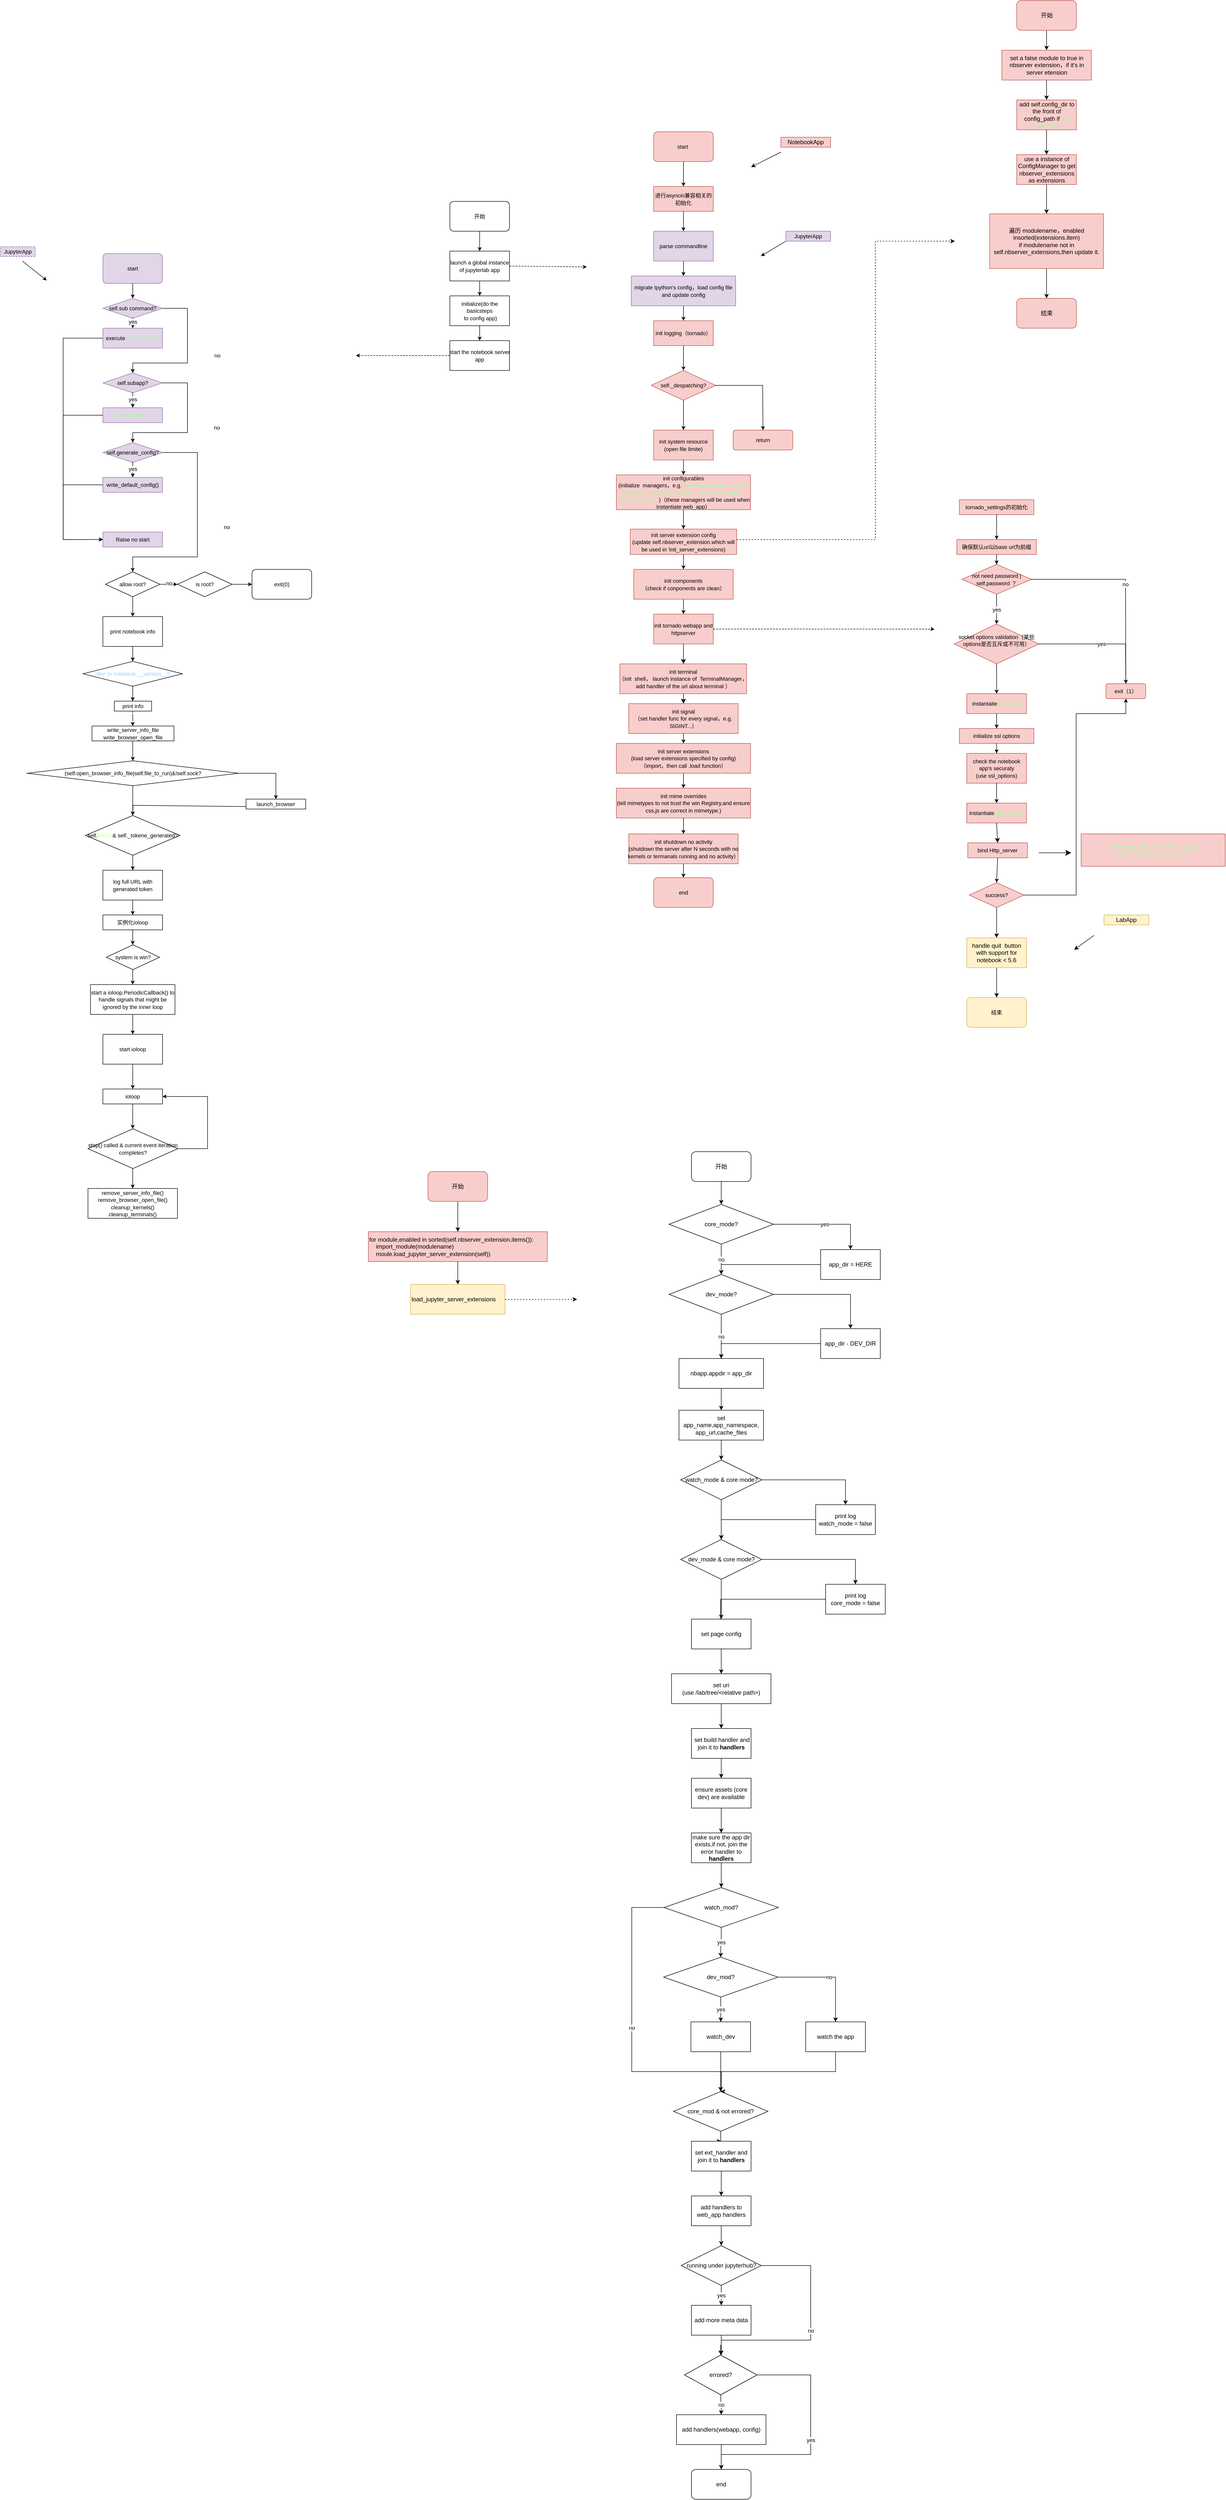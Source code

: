 <mxfile version="14.2.9" type="github">
  <diagram id="pR1rOM2LMojWc6BjxqE0" name="Page-1">
    <mxGraphModel dx="792" dy="498" grid="1" gridSize="10" guides="1" tooltips="1" connect="1" arrows="1" fold="1" page="1" pageScale="1" pageWidth="827" pageHeight="1169" math="0" shadow="0">
      <root>
        <mxCell id="0" />
        <mxCell id="1" parent="0" />
        <mxCell id="0qjY-80UsohrKf_hPCvL-1" value="&lt;font style=&quot;font-size:11px;font-family:Helvetica;color:#000000;direction:ltr;letter-spacing:0px;line-height:120%;opacity:1&quot;&gt;开始&lt;/font&gt;" style="verticalAlign=middle;align=center;vsdxID=1;fillColor=#ffffff;gradientColor=none;shape=stencil(nZDNDsIgEISfZu8UTp5rfQGfgMgqGxEair9PL+3EBI2n3nZmvskmQ6afvB2ZtJpKTme+iyuezJa0lug5S6kXmYFMf0yZTzldo4MebSW1Whx26HQzrZXNh728GN4GHkqXdJufPRApRM9W7QAGiQ3YqdXoR/+FV6NfYD2WMTCThIAt2/x3vGpheDO8AQ==);strokeColor=#000000;spacingTop=-3;spacingBottom=-3;spacingLeft=-3;spacingRight=-3;labelBackgroundColor=none;rounded=1;html=1;whiteSpace=wrap;" vertex="1" parent="1">
          <mxGeometry x="1534" y="1269" width="120" height="60" as="geometry" />
        </mxCell>
        <mxCell id="0qjY-80UsohrKf_hPCvL-2" value="&lt;font style=&quot;font-size:11px;font-family:Helvetica;color:#000000;direction:ltr;letter-spacing:0px;line-height:120%;opacity:1&quot;&gt;launch a global instance of jupyterlab app&lt;/font&gt;" style="verticalAlign=middle;align=center;vsdxID=3;fillColor=#ffffff;gradientColor=none;shape=stencil(nZBRDoQgDERP03+WHsHFe5iISyOCQdT19kIaIxq//Jtp3zTpAFaTaUYNUkwx+F6v1EYD+AUpyRkdKCYFqACrzgf9C352LfuxyWRWg1/yhT/nRE5IsZWuZtCSK8CPeI0e/hF+jV7AJM4PO7KWCyr390bSiNtEtQM=);strokeColor=#000000;spacingTop=-3;spacingBottom=-3;spacingLeft=-3;spacingRight=-3;labelBackgroundColor=none;rounded=0;html=1;whiteSpace=wrap;" vertex="1" parent="1">
          <mxGeometry x="1534" y="1369" width="120" height="60" as="geometry" />
        </mxCell>
        <mxCell id="0qjY-80UsohrKf_hPCvL-3" value="&lt;font style=&quot;font-size:11px;font-family:Helvetica;color:#000000;direction:ltr;letter-spacing:0px;line-height:120%;opacity:1&quot;&gt;initialize(do the basicsteps&lt;br/&gt;&lt;/font&gt;&lt;font style=&quot;font-size:11px;font-family:Helvetica;color:#000000;direction:ltr;letter-spacing:0px;line-height:120%;opacity:1&quot;&gt; to config app)&lt;/font&gt;" style="verticalAlign=middle;align=center;vsdxID=4;fillColor=#ffffff;gradientColor=none;shape=stencil(nZBRDoQgDERP03+WHsHFe5iISyOCQdT19kIaIxq//Jtp3zTpAFaTaUYNUkwx+F6v1EYD+AUpyRkdKCYFqACrzgf9C352LfuxyWRWg1/yhT/nRE5IsZWuZtCSK8CPeI0e/hF+jV7AJM4PO7KWCyr390bSiNtEtQM=);strokeColor=#000000;spacingTop=-3;spacingBottom=-3;spacingLeft=-3;spacingRight=-3;labelBackgroundColor=none;rounded=0;html=1;whiteSpace=wrap;" vertex="1" parent="1">
          <mxGeometry x="1534" y="1459" width="120" height="60" as="geometry" />
        </mxCell>
        <mxCell id="0qjY-80UsohrKf_hPCvL-4" value="&lt;font style=&quot;font-size:11px;font-family:Helvetica;color:#000000;direction:ltr;letter-spacing:0px;line-height:120%;opacity:1&quot;&gt;start the notebook server app&lt;/font&gt;" style="verticalAlign=middle;align=center;vsdxID=6;fillColor=#ffffff;gradientColor=none;shape=stencil(nZBRDoQgDERP03+WHsHFe5iISyOCQdT19kIaIxq//Jtp3zTpAFaTaUYNUkwx+F6v1EYD+AUpyRkdKCYFqACrzgf9C352LfuxyWRWg1/yhT/nRE5IsZWuZtCSK8CPeI0e/hF+jV7AJM4PO7KWCyr390bSiNtEtQM=);strokeColor=#000000;spacingTop=-3;spacingBottom=-3;spacingLeft=-3;spacingRight=-3;labelBackgroundColor=none;rounded=0;html=1;whiteSpace=wrap;" vertex="1" parent="1">
          <mxGeometry x="1534" y="1549" width="120" height="60" as="geometry" />
        </mxCell>
        <mxCell id="0qjY-80UsohrKf_hPCvL-5" value="&lt;font style=&quot;font-size:11px;font-family:Helvetica;color:#000000;direction:ltr;letter-spacing:0px;line-height:120%;opacity:1&quot;&gt;进行asyncio兼容相关的初始化&lt;br/&gt;&lt;/font&gt;" style="verticalAlign=middle;align=center;vsdxID=8;fillColor=#f8cecc;shape=stencil(nZBRDoQgDERP03+WHsHFe5iISyOCQdT19kIaIxq//Jtp3zTpAFaTaUYNUkwx+F6v1EYD+AUpyRkdKCYFqACrzgf9C352LfuxyWRWg1/yhT/nRE5IsZWuZtCSK8CPeI0e/hF+jV7AJM4PO7KWCyr390bSiNtEtQM=);strokeColor=#b85450;spacingTop=-3;spacingBottom=-3;spacingLeft=-3;spacingRight=-3;labelBackgroundColor=none;rounded=0;html=1;whiteSpace=wrap;" vertex="1" parent="1">
          <mxGeometry x="1944" y="1239" width="120" height="50" as="geometry" />
        </mxCell>
        <mxCell id="0qjY-80UsohrKf_hPCvL-6" value="&lt;font style=&quot;font-size:11px;font-family:Helvetica;color:#000000;direction:ltr;letter-spacing:0px;line-height:120%;opacity:1&quot;&gt;parse commandline&lt;/font&gt;" style="verticalAlign=middle;align=center;vsdxID=10;fillColor=#e1d5e7;shape=stencil(nZBRDoQgDERP03+WHsHFe5iISyOCQdT19kIaIxq//Jtp3zTpAFaTaUYNUkwx+F6v1EYD+AUpyRkdKCYFqACrzgf9C352LfuxyWRWg1/yhT/nRE5IsZWuZtCSK8CPeI0e/hF+jV7AJM4PO7KWCyr390bSiNtEtQM=);strokeColor=#9673a6;spacingTop=-3;spacingBottom=-3;spacingLeft=-3;spacingRight=-3;labelBackgroundColor=none;rounded=0;html=1;whiteSpace=wrap;" vertex="1" parent="1">
          <mxGeometry x="1944" y="1329" width="120" height="60" as="geometry" />
        </mxCell>
        <mxCell id="0qjY-80UsohrKf_hPCvL-7" value="&lt;font style=&quot;font-size:11px;font-family:Helvetica;color:#000000;direction:ltr;letter-spacing:0px;line-height:120%;opacity:1&quot;&gt;migrate Ipython&amp;prime;s config，load config file and update config&lt;/font&gt;" style="verticalAlign=middle;align=center;vsdxID=12;fillColor=#e1d5e7;shape=stencil(nZBRDoQgDERP03+WHsHFe5iISyOCQdT19kIaIxq//Jtp3zTpAFaTaUYNUkwx+F6v1EYD+AUpyRkdKCYFqACrzgf9C352LfuxyWRWg1/yhT/nRE5IsZWuZtCSK8CPeI0e/hF+jV7AJM4PO7KWCyr390bSiNtEtQM=);strokeColor=#9673a6;spacingTop=-3;spacingBottom=-3;spacingLeft=-3;spacingRight=-3;labelBackgroundColor=none;rounded=0;html=1;whiteSpace=wrap;" vertex="1" parent="1">
          <mxGeometry x="1899" y="1419" width="210" height="60" as="geometry" />
        </mxCell>
        <mxCell id="0qjY-80UsohrKf_hPCvL-8" value="&lt;font style=&quot;font-size:11px;font-family:Helvetica;color:#000000;direction:ltr;letter-spacing:0px;line-height:120%;opacity:1&quot;&gt;init logging（tornado）&lt;/font&gt;" style="verticalAlign=middle;align=center;vsdxID=14;fillColor=#f8cecc;shape=stencil(nZBRDoQgDERP03+WHsHFe5iISyOCQdT19kIaIxq//Jtp3zTpAFaTaUYNUkwx+F6v1EYD+AUpyRkdKCYFqACrzgf9C352LfuxyWRWg1/yhT/nRE5IsZWuZtCSK8CPeI0e/hF+jV7AJM4PO7KWCyr390bSiNtEtQM=);strokeColor=#b85450;spacingTop=-3;spacingBottom=-3;spacingLeft=-3;spacingRight=-3;labelBackgroundColor=none;rounded=0;html=1;whiteSpace=wrap;" vertex="1" parent="1">
          <mxGeometry x="1944" y="1509" width="120" height="50" as="geometry" />
        </mxCell>
        <mxCell id="0qjY-80UsohrKf_hPCvL-9" value="&lt;font style=&quot;font-size:11px;font-family:Helvetica;color:#000000;direction:ltr;letter-spacing:0px;line-height:120%;opacity:1&quot;&gt;init system resource&lt;br/&gt;&lt;/font&gt;&lt;font style=&quot;font-size:11px;font-family:Helvetica;color:#000000;direction:ltr;letter-spacing:0px;line-height:120%;opacity:1&quot;&gt;(open file limite)&lt;/font&gt;" style="verticalAlign=middle;align=center;vsdxID=18;fillColor=#f8cecc;shape=stencil(nZBRDoQgDERP03+WHsHFe5iISyOCQdT19kIaIxq//Jtp3zTpAFaTaUYNUkwx+F6v1EYD+AUpyRkdKCYFqACrzgf9C352LfuxyWRWg1/yhT/nRE5IsZWuZtCSK8CPeI0e/hF+jV7AJM4PO7KWCyr390bSiNtEtQM=);strokeColor=#b85450;spacingTop=-3;spacingBottom=-3;spacingLeft=-3;spacingRight=-3;labelBackgroundColor=none;rounded=0;html=1;whiteSpace=wrap;" vertex="1" parent="1">
          <mxGeometry x="1944" y="1729" width="120" height="60" as="geometry" />
        </mxCell>
        <mxCell id="0qjY-80UsohrKf_hPCvL-10" value="&lt;font style=&quot;font-size: 11px ; font-family: &amp;#34;helvetica&amp;#34; ; color: #000000 ; direction: ltr ; letter-spacing: 0px ; line-height: 120% ; opacity: 1&quot;&gt;init configurables&lt;br&gt;&lt;/font&gt;&lt;font style=&quot;font-size: 11px ; font-family: &amp;#34;helvetica&amp;#34; ; color: #000000 ; direction: ltr ; letter-spacing: 0px ; line-height: 120% ; opacity: 1&quot;&gt;(initialize&amp;nbsp; managers，e.g.&amp;nbsp;&lt;/font&gt;&lt;font style=&quot;font-size: 11px ; font-family: &amp;#34;helvetica&amp;#34; ; color: #99ff99 ; direction: ltr ; letter-spacing: 0px ; line-height: 120% ; opacity: 1&quot;&gt;&amp;nbsp;gateway manager，kernel manager，contents manager，session manager，config manager...&lt;/font&gt;&lt;font style=&quot;font-size: 11px ; font-family: &amp;#34;helvetica&amp;#34; ; color: #000000 ; direction: ltr ; letter-spacing: 0px ; line-height: 120% ; opacity: 1&quot;&gt;)（these managers will be used when instantiate web_app）&lt;/font&gt;" style="verticalAlign=middle;align=center;vsdxID=19;fillColor=#f8cecc;shape=stencil(nZBRDoQgDERP03+WHsHFe5iISyOCQdT19kIaIxq//Jtp3zTpAFaTaUYNUkwx+F6v1EYD+AUpyRkdKCYFqACrzgf9C352LfuxyWRWg1/yhT/nRE5IsZWuZtCSK8CPeI0e/hF+jV7AJM4PO7KWCyr390bSiNtEtQM=);strokeColor=#b85450;spacingTop=-3;spacingBottom=-3;spacingLeft=-3;spacingRight=-3;labelBackgroundColor=none;rounded=0;html=1;whiteSpace=wrap;" vertex="1" parent="1">
          <mxGeometry x="1869" y="1819" width="270" height="70" as="geometry" />
        </mxCell>
        <mxCell id="0qjY-80UsohrKf_hPCvL-167" value="" style="edgeStyle=orthogonalEdgeStyle;rounded=0;orthogonalLoop=1;jettySize=auto;html=1;dashed=1;" edge="1" parent="1" source="0qjY-80UsohrKf_hPCvL-11">
          <mxGeometry relative="1" as="geometry">
            <mxPoint x="2550" y="1349" as="targetPoint" />
            <Array as="points">
              <mxPoint x="2390" y="1949" />
              <mxPoint x="2390" y="1349" />
              <mxPoint x="2540" y="1349" />
            </Array>
          </mxGeometry>
        </mxCell>
        <mxCell id="0qjY-80UsohrKf_hPCvL-11" value="&lt;font style=&quot;font-size: 11px ; font-family: &amp;#34;helvetica&amp;#34; ; color: #000000 ; direction: ltr ; letter-spacing: 0px ; line-height: 120% ; opacity: 1&quot;&gt;init server extension config&lt;br&gt;(update self.nbserver_extension.which will be used in &#39;init_server_extensions)&lt;/font&gt;" style="verticalAlign=middle;align=center;vsdxID=21;fillColor=#f8cecc;shape=stencil(nZBRDoQgDERP03+WHsHFe5iISyOCQdT19kIaIxq//Jtp3zTpAFaTaUYNUkwx+F6v1EYD+AUpyRkdKCYFqACrzgf9C352LfuxyWRWg1/yhT/nRE5IsZWuZtCSK8CPeI0e/hF+jV7AJM4PO7KWCyr390bSiNtEtQM=);strokeColor=#b85450;spacingTop=-3;spacingBottom=-3;spacingLeft=-3;spacingRight=-3;labelBackgroundColor=none;rounded=0;html=1;whiteSpace=wrap;" vertex="1" parent="1">
          <mxGeometry x="1897" y="1928" width="214" height="51" as="geometry" />
        </mxCell>
        <mxCell id="0qjY-80UsohrKf_hPCvL-12" value="&lt;font style=&quot;font-size:11px;font-family:Helvetica;color:#000000;direction:ltr;letter-spacing:0px;line-height:120%;opacity:1&quot;&gt;init components&lt;br/&gt;&lt;/font&gt;&lt;font style=&quot;font-size:11px;font-family:Helvetica;color:#000000;direction:ltr;letter-spacing:0px;line-height:120%;opacity:1&quot;&gt;（check if conponents are clean）&lt;/font&gt;" style="verticalAlign=middle;align=center;vsdxID=23;fillColor=#f8cecc;shape=stencil(nZBRDoQgDERP03+WHsHFe5iISyOCQdT19kIaIxq//Jtp3zTpAFaTaUYNUkwx+F6v1EYD+AUpyRkdKCYFqACrzgf9C352LfuxyWRWg1/yhT/nRE5IsZWuZtCSK8CPeI0e/hF+jV7AJM4PO7KWCyr390bSiNtEtQM=);strokeColor=#b85450;spacingTop=-3;spacingBottom=-3;spacingLeft=-3;spacingRight=-3;labelBackgroundColor=none;rounded=0;html=1;whiteSpace=wrap;" vertex="1" parent="1">
          <mxGeometry x="1904" y="2009" width="200" height="60" as="geometry" />
        </mxCell>
        <mxCell id="0qjY-80UsohrKf_hPCvL-13" value="&lt;font style=&quot;font-size:11px;font-family:Helvetica;color:#000000;direction:ltr;letter-spacing:0px;line-height:120%;opacity:1&quot;&gt;init tornado webapp and httpserver&lt;/font&gt;" style="verticalAlign=middle;align=center;vsdxID=25;fillColor=#f8cecc;shape=stencil(nZBRDoQgDERP03+WHsHFe5iISyOCQdT19kIaIxq//Jtp3zTpAFaTaUYNUkwx+F6v1EYD+AUpyRkdKCYFqACrzgf9C352LfuxyWRWg1/yhT/nRE5IsZWuZtCSK8CPeI0e/hF+jV7AJM4PO7KWCyr390bSiNtEtQM=);strokeColor=#b85450;spacingTop=-3;spacingBottom=-3;spacingLeft=-3;spacingRight=-3;labelBackgroundColor=none;rounded=0;html=1;whiteSpace=wrap;" vertex="1" parent="1">
          <mxGeometry x="1944" y="2099" width="120" height="60" as="geometry" />
        </mxCell>
        <mxCell id="0qjY-80UsohrKf_hPCvL-14" value="&lt;font style=&quot;font-size: 11px ; font-family: &amp;#34;helvetica&amp;#34; ; color: #000000 ; direction: ltr ; letter-spacing: 0px ; line-height: 120% ; opacity: 1&quot;&gt;确保默认url以base url为前缀&lt;/font&gt;" style="verticalAlign=middle;align=center;vsdxID=29;fillColor=#f8cecc;shape=stencil(nZBRDoQgDERP03+WHsHFe5iISyOCQdT19kIaIxq//Jtp3zTpAFaTaUYNUkwx+F6v1EYD+AUpyRkdKCYFqACrzgf9C352LfuxyWRWg1/yhT/nRE5IsZWuZtCSK8CPeI0e/hF+jV7AJM4PO7KWCyr390bSiNtEtQM=);strokeColor=#b85450;spacingTop=-3;spacingBottom=-3;spacingLeft=-3;spacingRight=-3;labelBackgroundColor=none;rounded=0;html=1;whiteSpace=wrap;" vertex="1" parent="1">
          <mxGeometry x="2554" y="1949" width="160" height="30" as="geometry" />
        </mxCell>
        <mxCell id="0qjY-80UsohrKf_hPCvL-15" value="&lt;font style=&quot;font-size: 11px ; font-family: &amp;#34;helvetica&amp;#34; ; color: #000000 ; direction: ltr ; letter-spacing: 0px ; line-height: 120% ; opacity: 1&quot;&gt;not need password | self.password ？&lt;/font&gt;" style="verticalAlign=middle;align=center;vsdxID=30;fillColor=#f8cecc;shape=stencil(nZBLDoQgEERP03uk4wnUuYeJKB0RDDKj3l5Ix/iJcTG7KnhVSRdgMel6VCDFFLzr1UxN0IAlSElWK08hKsAKsGidV513X9uwH+tEJjW4X2pYOJeLFJFiZcvuw6QheyIzcUXzF/bWukcf2b9bL2QUx4ktGcMLnf/vk8QnnhOrDQ==);strokeColor=#b85450;spacingTop=-3;spacingBottom=-3;spacingLeft=-3;spacingRight=-3;labelBackgroundColor=none;rounded=0;html=1;whiteSpace=wrap;" vertex="1" parent="1">
          <mxGeometry x="2564" y="1999" width="140" height="60" as="geometry" />
        </mxCell>
        <mxCell id="0qjY-80UsohrKf_hPCvL-16" value="&lt;font style=&quot;font-size:11px;font-family:Helvetica;color:#000000;direction:ltr;letter-spacing:0px;line-height:120%;opacity:1&quot;&gt;exit（1）&lt;/font&gt;" style="verticalAlign=middle;align=center;vsdxID=32;fillColor=#f8cecc;shape=stencil(nZBdDsIgEIRPs6+Ggp6g1gt4AiKrbERoaP09vbQTEzQ+9W1n5ptsMmTawdueSathzOnMd3GjJ7MlrSV6zjKWi0xHpj2mzKecrtFB97aQWs0OO3SaidbK5sNeXgxvvdrARe2SbtO7B0KF6FmrHcAgsQIbtRj96L/wYvQLLMc8B4aSELBmnf/OVyxMb7o3);strokeColor=#b85450;spacingTop=-3;spacingBottom=-3;spacingLeft=-3;spacingRight=-3;labelBackgroundColor=none;rounded=1;html=1;whiteSpace=wrap;" vertex="1" parent="1">
          <mxGeometry x="2854" y="2239" width="80" height="30" as="geometry" />
        </mxCell>
        <mxCell id="0qjY-80UsohrKf_hPCvL-17" value="&lt;font style=&quot;font-size: 11px ; font-family: &amp;#34;helvetica&amp;#34; ; color: #000000 ; direction: ltr ; letter-spacing: 0px ; line-height: 120% ; opacity: 1&quot;&gt;instantaite&amp;nbsp;&lt;/font&gt;&lt;font style=&quot;font-size: 11px ; font-family: &amp;#34;helvetica&amp;#34; ; color: #99ff99 ; direction: ltr ; letter-spacing: 0px ; line-height: 120% ; opacity: 1&quot;&gt;web_app&lt;/font&gt;" style="verticalAlign=middle;align=center;vsdxID=36;fillColor=#f8cecc;shape=stencil(nZBRDoQgDERP03+WHsHFe5iISyOCQdT19kIaIxq//Jtp3zTpAFaTaUYNUkwx+F6v1EYD+AUpyRkdKCYFqACrzgf9C352LfuxyWRWg1/yhT/nRE5IsZWuZtCSK8CPeI0e/hF+jV7AJM4PO7KWCyr390bSiNtEtQM=);strokeColor=#b85450;spacingTop=-3;spacingBottom=-3;spacingLeft=-3;spacingRight=-3;labelBackgroundColor=none;rounded=0;html=1;whiteSpace=wrap;" vertex="1" parent="1">
          <mxGeometry x="2574" y="2259" width="120" height="40" as="geometry" />
        </mxCell>
        <mxCell id="0qjY-80UsohrKf_hPCvL-18" value="&lt;font style=&quot;font-size: 11px ; font-family: &amp;#34;helvetica&amp;#34; ; color: #000000 ; direction: ltr ; letter-spacing: 0px ; line-height: 120% ; opacity: 1&quot;&gt;instantiate &lt;/font&gt;&lt;font style=&quot;font-size: 11px ; font-family: &amp;#34;helvetica&amp;#34; ; color: #99ff99 ; direction: ltr ; letter-spacing: 0px ; line-height: 120% ; opacity: 1&quot;&gt;Http_server&lt;/font&gt;&lt;font style=&quot;font-size: 11px ; font-family: &amp;#34;helvetica&amp;#34; ; color: #99ff99 ; direction: ltr ; letter-spacing: 0px ; line-height: 120% ; opacity: 1&quot;&gt;&lt;br&gt;&lt;/font&gt;" style="verticalAlign=middle;align=center;vsdxID=39;fillColor=#f8cecc;shape=stencil(nZBRDoQgDERP03+WHsHFe5iISyOCQdT19kIaIxq//Jtp3zTpAFaTaUYNUkwx+F6v1EYD+AUpyRkdKCYFqACrzgf9C352LfuxyWRWg1/yhT/nRE5IsZWuZtCSK8CPeI0e/hF+jV7AJM4PO7KWCyr390bSiNtEtQM=);strokeColor=#b85450;spacingTop=-3;spacingBottom=-3;spacingLeft=-3;spacingRight=-3;labelBackgroundColor=none;rounded=0;html=1;whiteSpace=wrap;" vertex="1" parent="1">
          <mxGeometry x="2574" y="2479" width="120" height="40" as="geometry" />
        </mxCell>
        <mxCell id="0qjY-80UsohrKf_hPCvL-19" value="&lt;font style=&quot;font-size:11px;font-family:Helvetica;color:#000000;direction:ltr;letter-spacing:0px;line-height:120%;opacity:1&quot;&gt;bind Http_server&lt;/font&gt;" style="verticalAlign=middle;align=center;vsdxID=40;fillColor=#f8cecc;shape=stencil(nZBRDoQgDERP03+WHsHFe5iISyOCQdT19kIaIxq//Jtp3zTpAFaTaUYNUkwx+F6v1EYD+AUpyRkdKCYFqACrzgf9C352LfuxyWRWg1/yhT/nRE5IsZWuZtCSK8CPeI0e/hF+jV7AJM4PO7KWCyr390bSiNtEtQM=);strokeColor=#b85450;spacingTop=-3;spacingBottom=-3;spacingLeft=-3;spacingRight=-3;labelBackgroundColor=none;rounded=0;html=1;whiteSpace=wrap;" vertex="1" parent="1">
          <mxGeometry x="2576" y="2559" width="120" height="30" as="geometry" />
        </mxCell>
        <mxCell id="0qjY-80UsohrKf_hPCvL-20" value="&lt;font style=&quot;font-size:11px;font-family:Helvetica;color:#000000;direction:ltr;letter-spacing:0px;line-height:120%;opacity:1&quot;&gt;init terminal&lt;br/&gt;&lt;/font&gt;&lt;font style=&quot;font-size:11px;font-family:Helvetica;color:#000000;direction:ltr;letter-spacing:0px;line-height:120%;opacity:1&quot;&gt;（init  shell， launch instance of  TerminalManager，add handler of the url about terminal ）&lt;/font&gt;" style="verticalAlign=middle;align=center;vsdxID=27;fillColor=#f8cecc;shape=stencil(nZBRDoQgDERP03+WHsHFe5iISyOCQdT19kIaIxq//Jtp3zTpAFaTaUYNUkwx+F6v1EYD+AUpyRkdKCYFqACrzgf9C352LfuxyWRWg1/yhT/nRE5IsZWuZtCSK8CPeI0e/hF+jV7AJM4PO7KWCyr390bSiNtEtQM=);strokeColor=#b85450;spacingTop=-3;spacingBottom=-3;spacingLeft=-3;spacingRight=-3;labelBackgroundColor=none;rounded=0;html=1;whiteSpace=wrap;" vertex="1" parent="1">
          <mxGeometry x="1876" y="2199" width="255" height="60" as="geometry" />
        </mxCell>
        <mxCell id="0qjY-80UsohrKf_hPCvL-21" value="&lt;font style=&quot;font-size:11px;font-family:Helvetica;color:#000000;direction:ltr;letter-spacing:0px;line-height:120%;opacity:1&quot;&gt;init signal&lt;br/&gt;&lt;/font&gt;&lt;font style=&quot;font-size:11px;font-family:Helvetica;color:#000000;direction:ltr;letter-spacing:0px;line-height:120%;opacity:1&quot;&gt;（set handler func for every signal，e.g. SIGINT...）&lt;/font&gt;" style="verticalAlign=middle;align=center;vsdxID=44;fillColor=#f8cecc;shape=stencil(nZBRDoQgDERP03+WHsHFe5iISyOCQdT19kIaIxq//Jtp3zTpAFaTaUYNUkwx+F6v1EYD+AUpyRkdKCYFqACrzgf9C352LfuxyWRWg1/yhT/nRE5IsZWuZtCSK8CPeI0e/hF+jV7AJM4PO7KWCyr390bSiNtEtQM=);strokeColor=#b85450;spacingTop=-3;spacingBottom=-3;spacingLeft=-3;spacingRight=-3;labelBackgroundColor=none;rounded=0;html=1;whiteSpace=wrap;" vertex="1" parent="1">
          <mxGeometry x="1894" y="2279" width="220" height="60" as="geometry" />
        </mxCell>
        <mxCell id="0qjY-80UsohrKf_hPCvL-22" value="&lt;font style=&quot;font-size: 11px ; font-family: &amp;#34;helvetica&amp;#34; ; color: #000000 ; direction: ltr ; letter-spacing: 0px ; line-height: 120% ; opacity: 1&quot;&gt;init server extensions&lt;br&gt;&lt;/font&gt;&lt;font style=&quot;font-size: 11px ; font-family: &amp;#34;helvetica&amp;#34; ; color: #000000 ; direction: ltr ; letter-spacing: 0px ; line-height: 120% ; opacity: 1&quot;&gt;(load server extensions specified by config)&lt;br&gt;&lt;/font&gt;&lt;font style=&quot;font-size: 11px ; font-family: &amp;#34;helvetica&amp;#34; ; color: #000000 ; direction: ltr ; letter-spacing: 0px ; line-height: 120% ; opacity: 1&quot;&gt;（import，then call .load function）&lt;/font&gt;" style="verticalAlign=middle;align=center;vsdxID=46;fillColor=#f8cecc;shape=stencil(nZBRDoQgDERP03+WHsHFe5iISyOCQdT19kIaIxq//Jtp3zTpAFaTaUYNUkwx+F6v1EYD+AUpyRkdKCYFqACrzgf9C352LfuxyWRWg1/yhT/nRE5IsZWuZtCSK8CPeI0e/hF+jV7AJM4PO7KWCyr390bSiNtEtQM=);strokeColor=#b85450;spacingTop=-3;spacingBottom=-3;spacingLeft=-3;spacingRight=-3;labelBackgroundColor=none;rounded=0;html=1;whiteSpace=wrap;" vertex="1" parent="1">
          <mxGeometry x="1869" y="2359" width="270" height="60" as="geometry" />
        </mxCell>
        <mxCell id="0qjY-80UsohrKf_hPCvL-23" value="&lt;font style=&quot;font-size:11px;font-family:Helvetica;color:#000000;direction:ltr;letter-spacing:0px;line-height:120%;opacity:1&quot;&gt;init mime overrides&lt;br/&gt;&lt;/font&gt;&lt;font style=&quot;font-size:11px;font-family:Helvetica;color:#000000;direction:ltr;letter-spacing:0px;line-height:120%;opacity:1&quot;&gt;(tell mimetypes to not trust the win Registry,and ensure css,js are correct in mimetype.)&lt;/font&gt;" style="verticalAlign=middle;align=center;vsdxID=48;fillColor=#f8cecc;shape=stencil(nZBRDoQgDERP03+WHsHFe5iISyOCQdT19kIaIxq//Jtp3zTpAFaTaUYNUkwx+F6v1EYD+AUpyRkdKCYFqACrzgf9C352LfuxyWRWg1/yhT/nRE5IsZWuZtCSK8CPeI0e/hF+jV7AJM4PO7KWCyr390bSiNtEtQM=);strokeColor=#b85450;spacingTop=-3;spacingBottom=-3;spacingLeft=-3;spacingRight=-3;labelBackgroundColor=none;rounded=0;html=1;whiteSpace=wrap;" vertex="1" parent="1">
          <mxGeometry x="1869" y="2449" width="270" height="60" as="geometry" />
        </mxCell>
        <mxCell id="0qjY-80UsohrKf_hPCvL-24" value="&lt;font style=&quot;font-size:11px;font-family:Helvetica;color:#000000;direction:ltr;letter-spacing:0px;line-height:120%;opacity:1&quot;&gt;init shutdown no activity&lt;br/&gt;&lt;/font&gt;&lt;font style=&quot;font-size:11px;font-family:Helvetica;color:#000000;direction:ltr;letter-spacing:0px;line-height:120%;opacity:1&quot;&gt;(shutdown the server after N seconds with no kernels or termanals running and no activity）&lt;/font&gt;" style="verticalAlign=middle;align=center;vsdxID=50;fillColor=#f8cecc;shape=stencil(nZBRDoQgDERP03+WHsHFe5iISyOCQdT19kIaIxq//Jtp3zTpAFaTaUYNUkwx+F6v1EYD+AUpyRkdKCYFqACrzgf9C352LfuxyWRWg1/yhT/nRE5IsZWuZtCSK8CPeI0e/hF+jV7AJM4PO7KWCyr390bSiNtEtQM=);strokeColor=#b85450;spacingTop=-3;spacingBottom=-3;spacingLeft=-3;spacingRight=-3;labelBackgroundColor=none;rounded=0;html=1;whiteSpace=wrap;" vertex="1" parent="1">
          <mxGeometry x="1894" y="2541" width="220" height="60" as="geometry" />
        </mxCell>
        <mxCell id="0qjY-80UsohrKf_hPCvL-25" value="&lt;font style=&quot;font-size:11px;font-family:Helvetica;color:#000000;direction:ltr;letter-spacing:0px;line-height:120%;opacity:1&quot;&gt;结束&lt;/font&gt;" style="verticalAlign=middle;align=center;vsdxID=53;fillColor=#fff2cc;shape=stencil(nZDNDsIgEISfZu8UTp5rfQGfgMgqGxEair9PL+3EBI2n3nZmvskmQ6afvB2ZtJpKTme+iyuezJa0lug5S6kXmYFMf0yZTzldo4MebSW1Whx26HQzrZXNh728GN4GHkqXdJufPRApRM9W7QAGiQ3YqdXoR/+FV6NfYD2WMTCThIAt2/x3vGpheDO8AQ==);strokeColor=#d6b656;spacingTop=-3;spacingBottom=-3;spacingLeft=-3;spacingRight=-3;labelBackgroundColor=none;rounded=1;html=1;whiteSpace=wrap;" vertex="1" parent="1">
          <mxGeometry x="2574" y="2870" width="120" height="60" as="geometry" />
        </mxCell>
        <mxCell id="0qjY-80UsohrKf_hPCvL-26" value="&lt;font style=&quot;font-size:11px;font-family:Helvetica;color:#000000;direction:ltr;letter-spacing:0px;line-height:120%;opacity:1&quot;&gt;end&lt;/font&gt;" style="verticalAlign=middle;align=center;vsdxID=52;fillColor=#f8cecc;shape=stencil(nZDNDsIgEISfZu8UTp5rfQGfgMgqGxEair9PL+3EBI2n3nZmvskmQ6afvB2ZtJpKTme+iyuezJa0lug5S6kXmYFMf0yZTzldo4MebSW1Whx26HQzrZXNh728GN4GHkqXdJufPRApRM9W7QAGiQ3YqdXoR/+FV6NfYD2WMTCThIAt2/x3vGpheDO8AQ==);strokeColor=#b85450;spacingTop=-3;spacingBottom=-3;spacingLeft=-3;spacingRight=-3;labelBackgroundColor=none;rounded=1;html=1;whiteSpace=wrap;" vertex="1" parent="1">
          <mxGeometry x="1944" y="2629" width="120" height="60" as="geometry" />
        </mxCell>
        <mxCell id="0qjY-80UsohrKf_hPCvL-27" value="&lt;font style=&quot;font-size:11px;font-family:Helvetica;color:#000000;direction:ltr;letter-spacing:0px;line-height:120%;opacity:1&quot;&gt;self._despatching?&lt;/font&gt;" style="verticalAlign=middle;align=center;vsdxID=16;fillColor=#f8cecc;shape=stencil(nZBLDoQgEERP03uk4wnUuYeJKB0RDDKj3l5Ix/iJcTG7KnhVSRdgMel6VCDFFLzr1UxN0IAlSElWK08hKsAKsGidV513X9uwH+tEJjW4X2pYOJeLFJFiZcvuw6QheyIzcUXzF/bWukcf2b9bL2QUx4ktGcMLnf/vk8QnnhOrDQ==);strokeColor=#b85450;spacingTop=-3;spacingBottom=-3;spacingLeft=-3;spacingRight=-3;labelBackgroundColor=none;rounded=0;html=1;whiteSpace=wrap;" vertex="1" parent="1">
          <mxGeometry x="1939" y="1609" width="130" height="60" as="geometry" />
        </mxCell>
        <mxCell id="0qjY-80UsohrKf_hPCvL-28" value="&lt;font style=&quot;font-size:11px;font-family:Helvetica;color:#000000;direction:ltr;letter-spacing:0px;line-height:120%;opacity:1&quot;&gt;return&lt;/font&gt;" style="verticalAlign=middle;align=center;vsdxID=56;fillColor=#f8cecc;shape=stencil(nZBdDsIgEIRPs+8UEi9Q6wU8AZFVNiI0FH9PL+3EBI1PfduZ+SabDJl+8nZk0moqOZ35Lq54MlvSWqLnLKVeZAYy/TFlPuV0jQ56tJXUanHYodPNtFY2H/byYngbeChd0m1+9kCkED1btQMYJDZgp1ajH/0XXo1+gfVYxsBMEgK2bPPf8aqF4c3wBg==);strokeColor=#b85450;spacingTop=-3;spacingBottom=-3;spacingLeft=-3;spacingRight=-3;labelBackgroundColor=none;rounded=1;html=1;whiteSpace=wrap;" vertex="1" parent="1">
          <mxGeometry x="2104" y="1729" width="120" height="40" as="geometry" />
        </mxCell>
        <mxCell id="0qjY-80UsohrKf_hPCvL-29" style="vsdxID=57;edgeStyle=none;startArrow=none;endArrow=classic;startSize=5;endSize=5;strokeColor=#000000;spacingTop=0;spacingBottom=0;spacingLeft=0;spacingRight=0;verticalAlign=middle;html=1;labelBackgroundColor=#ffffff;rounded=1;" edge="1" parent="1">
          <mxGeometry relative="1" as="geometry">
            <mxPoint x="24" y="116" as="offset" />
            <Array as="points" />
            <mxPoint x="2210" y="1349" as="sourcePoint" />
            <mxPoint x="2160" y="1379" as="targetPoint" />
          </mxGeometry>
        </mxCell>
        <mxCell id="0qjY-80UsohrKf_hPCvL-30" value="&lt;font style=&quot;font-size: 11px ; font-family: &amp;#34;helvetica&amp;#34; ; color: #000000 ; direction: ltr ; letter-spacing: 0px ; line-height: 120% ; opacity: 1&quot;&gt;JupyterApp&lt;/font&gt;" style="verticalAlign=middle;align=center;vsdxID=58;fillColor=#e1d5e7;shape=stencil(nZBRDoQgDERP03+WHsHFe5iISyOCQdT19kIaIxq//Jtp3zTpAFaTaUYNUkwx+F6v1EYD+AUpyRkdKCYFqACrzgf9C352LfuxyWRWg1/yhT/nRE5IsZWuZtCSK8CPeI0e/hF+jV7AJM4PO7KWCyr390bSiNtEtQM=);strokeColor=#9673a6;spacingTop=-3;spacingBottom=-3;spacingLeft=-3;spacingRight=-3;labelBackgroundColor=none;rounded=0;html=1;whiteSpace=wrap;" vertex="1" parent="1">
          <mxGeometry x="2210" y="1329" width="90" height="20" as="geometry" />
        </mxCell>
        <mxCell id="0qjY-80UsohrKf_hPCvL-31" value="&lt;font style=&quot;font-size:11px;font-family:Helvetica;color:#000000;direction:ltr;letter-spacing:0px;line-height:120%;opacity:1&quot;&gt;tornado_settings的初始化&lt;/font&gt;" style="verticalAlign=middle;align=center;vsdxID=60;fillColor=#f8cecc;shape=stencil(nZBRDoQgDERP03+WHsHFe5iISyOCQdT19kIaIxq//Jtp3zTpAFaTaUYNUkwx+F6v1EYD+AUpyRkdKCYFqACrzgf9C352LfuxyWRWg1/yhT/nRE5IsZWuZtCSK8CPeI0e/hF+jV7AJM4PO7KWCyr390bSiNtEtQM=);strokeColor=#b85450;spacingTop=-3;spacingBottom=-3;spacingLeft=-3;spacingRight=-3;labelBackgroundColor=none;rounded=0;html=1;whiteSpace=wrap;" vertex="1" parent="1">
          <mxGeometry x="2559" y="1869" width="150" height="30" as="geometry" />
        </mxCell>
        <mxCell id="0qjY-80UsohrKf_hPCvL-32" value="&lt;font style=&quot;font-size:11px;font-family:Helvetica;color:#000000;direction:ltr;letter-spacing:0px;line-height:120%;opacity:1&quot;&gt;&lt;br/&gt;&lt;/font&gt;&lt;font style=&quot;font-size:11px;font-family:Helvetica;color:#000000;direction:ltr;letter-spacing:0px;line-height:120%;opacity:1&quot;&gt;&lt;br/&gt;&lt;/font&gt;&lt;font style=&quot;font-size:11px;font-family:helvetica;color:#000000;direction:ltr;letter-spacing:0px;line-height:120%;opacity:1&quot;&gt;socket options validation（某些options是否互斥或不可用）&lt;/font&gt;&lt;font style=&quot;font-size:11px;font-family:Helvetica;color:#000000;direction:ltr;letter-spacing:0px;line-height:120%;opacity:1&quot;&gt;&lt;br/&gt;&lt;/font&gt;&lt;font style=&quot;font-size:11px;font-family:Helvetica;color:#000000;direction:ltr;letter-spacing:0px;line-height:120%;opacity:1&quot;&gt;&lt;br/&gt;&lt;/font&gt;&lt;font style=&quot;font-size:11px;font-family:Helvetica;color:#000000;direction:ltr;letter-spacing:0px;line-height:120%;opacity:1&quot;&gt;&lt;br/&gt;&lt;/font&gt;&lt;font style=&quot;font-size:11px;font-family:Helvetica;color:#000000;direction:ltr;letter-spacing:0px;line-height:120%;opacity:1&quot;&gt;&lt;br/&gt;&lt;/font&gt;" style="verticalAlign=middle;align=center;vsdxID=34;fillColor=#f8cecc;shape=stencil(nZBLDoQgEERP03uk4wnUuYeJKB0RDDKj3l5Ix/iJcTG7KnhVSRdgMel6VCDFFLzr1UxN0IAlSElWK08hKsAKsGidV513X9uwH+tEJjW4X2pYOJeLFJFiZcvuw6QheyIzcUXzF/bWukcf2b9bL2QUx4ktGcMLnf/vk8QnnhOrDQ==);strokeColor=#b85450;spacingTop=-3;spacingBottom=-3;spacingLeft=-3;spacingRight=-3;labelBackgroundColor=none;rounded=0;html=1;whiteSpace=wrap;" vertex="1" parent="1">
          <mxGeometry x="2549" y="2119" width="170" height="80" as="geometry" />
        </mxCell>
        <mxCell id="0qjY-80UsohrKf_hPCvL-33" value="&lt;font style=&quot;font-size: 11px ; font-family: &amp;#34;helvetica&amp;#34; ; color: #000000 ; direction: ltr ; letter-spacing: 0px ; line-height: 120% ; opacity: 1&quot;&gt;initialize ssl options&lt;/font&gt;" style="verticalAlign=middle;align=center;vsdxID=37;fillColor=#f8cecc;shape=stencil(nZBRDoQgDERP03+WHsHFe5iISyOCQdT19kIaIxq//Jtp3zTpAFaTaUYNUkwx+F6v1EYD+AUpyRkdKCYFqACrzgf9C352LfuxyWRWg1/yhT/nRE5IsZWuZtCSK8CPeI0e/hF+jV7AJM4PO7KWCyr390bSiNtEtQM=);strokeColor=#b85450;spacingTop=-3;spacingBottom=-3;spacingLeft=-3;spacingRight=-3;labelBackgroundColor=none;rounded=0;html=1;whiteSpace=wrap;" vertex="1" parent="1">
          <mxGeometry x="2559" y="2329" width="150" height="30" as="geometry" />
        </mxCell>
        <mxCell id="0qjY-80UsohrKf_hPCvL-34" style="vsdxID=66;edgeStyle=none;startArrow=none;endArrow=classic;startSize=5;endSize=9;strokeColor=#000000;spacingTop=0;spacingBottom=0;spacingLeft=0;spacingRight=0;verticalAlign=middle;html=1;labelBackgroundColor=#ffffff;rounded=1;" edge="1" parent="1">
          <mxGeometry relative="1" as="geometry">
            <mxPoint x="-33" y="103" as="offset" />
            <Array as="points" />
            <mxPoint x="2719" y="2579" as="sourcePoint" />
            <mxPoint x="2784" y="2579" as="targetPoint" />
          </mxGeometry>
        </mxCell>
        <mxCell id="0qjY-80UsohrKf_hPCvL-35" value="&lt;font style=&quot;font-size: 11px ; font-family: &amp;#34;helvetica&amp;#34; ; color: #000000 ; direction: ltr ; letter-spacing: 0px ; line-height: 120% ; opacity: 1&quot;&gt;check the notebook app′s securaty&lt;br&gt;&lt;/font&gt;&lt;font style=&quot;font-size: 11px ; font-family: &amp;#34;helvetica&amp;#34; ; color: #000000 ; direction: ltr ; letter-spacing: 0px ; line-height: 120% ; opacity: 1&quot;&gt;(use ssl_options)&lt;/font&gt;" style="verticalAlign=middle;align=center;vsdxID=64;fillColor=#f8cecc;shape=stencil(nZBRDoQgDERP03+WHsHFe5iISyOCQdT19kIaIxq//Jtp3zTpAFaTaUYNUkwx+F6v1EYD+AUpyRkdKCYFqACrzgf9C352LfuxyWRWg1/yhT/nRE5IsZWuZtCSK8CPeI0e/hF+jV7AJM4PO7KWCyr390bSiNtEtQM=);strokeColor=#b85450;spacingTop=-3;spacingBottom=-3;spacingLeft=-3;spacingRight=-3;labelBackgroundColor=none;rounded=0;html=1;whiteSpace=wrap;" vertex="1" parent="1">
          <mxGeometry x="2574" y="2379" width="120" height="60" as="geometry" />
        </mxCell>
        <mxCell id="0qjY-80UsohrKf_hPCvL-36" value="&lt;font style=&quot;font-size:11px;font-family:Helvetica;color:#99ff99;direction:ltr;letter-spacing:0px;line-height:120%;opacity:1&quot;&gt;if self.sock:_bind_http_server_unix()&lt;br/&gt;&lt;/font&gt;&lt;font style=&quot;font-size:11px;font-family:Helvetica;color:#99ff99;direction:ltr;letter-spacing:0px;line-height:120%;opacity:1&quot;&gt;else:_bind_http_server_tcp()&lt;/font&gt;" style="verticalAlign=middle;align=center;vsdxID=67;fillColor=#f8cecc;shape=stencil(nZBRDoQgDERP03+WHsHFe5iISyOCQdT19kIaIxq//Jtp3zTpAFaTaUYNUkwx+F6v1EYD+AUpyRkdKCYFqACrzgf9C352LfuxyWRWg1/yhT/nRE5IsZWuZtCSK8CPeI0e/hF+jV7AJM4PO7KWCyr390bSiNtEtQM=);strokeColor=#b85450;spacingTop=-3;spacingBottom=-3;spacingLeft=-3;spacingRight=-3;labelBackgroundColor=none;rounded=0;html=1;whiteSpace=wrap;" vertex="1" parent="1">
          <mxGeometry x="2804" y="2541" width="290" height="65" as="geometry" />
        </mxCell>
        <mxCell id="0qjY-80UsohrKf_hPCvL-149" value="" style="edgeStyle=orthogonalEdgeStyle;rounded=0;orthogonalLoop=1;jettySize=auto;html=1;" edge="1" parent="1" source="0qjY-80UsohrKf_hPCvL-37" target="0qjY-80UsohrKf_hPCvL-147">
          <mxGeometry relative="1" as="geometry" />
        </mxCell>
        <mxCell id="0qjY-80UsohrKf_hPCvL-37" value="&lt;font style=&quot;font-size:11px;font-family:Helvetica;color:#000000;direction:ltr;letter-spacing:0px;line-height:120%;opacity:1&quot;&gt;success?&lt;/font&gt;" style="verticalAlign=middle;align=center;vsdxID=42;fillColor=#f8cecc;shape=stencil(nZBLDoQgEERP03uk4wnUuYeJKB0RDDKj3l5Ix/iJcTG7KnhVSRdgMel6VCDFFLzr1UxN0IAlSElWK08hKsAKsGidV513X9uwH+tEJjW4X2pYOJeLFJFiZcvuw6QheyIzcUXzF/bWukcf2b9bL2QUx4ktGcMLnf/vk8QnnhOrDQ==);strokeColor=#b85450;spacingTop=-3;spacingBottom=-3;spacingLeft=-3;spacingRight=-3;labelBackgroundColor=none;rounded=0;html=1;whiteSpace=wrap;" vertex="1" parent="1">
          <mxGeometry x="2579" y="2639" width="110" height="50" as="geometry" />
        </mxCell>
        <mxCell id="0qjY-80UsohrKf_hPCvL-38" value="&lt;font style=&quot;font-size:11px;font-family:Helvetica;color:#000000;direction:ltr;letter-spacing:0px;line-height:120%;opacity:1&quot;&gt;start &lt;/font&gt;" style="verticalAlign=middle;align=center;vsdxID=71;fillColor=#f8cecc;shape=stencil(nZDNDsIgEISfZu8UTp5rfQGfgMgqGxEair9PL+3EBI2n3nZmvskmQ6afvB2ZtJpKTme+iyuezJa0lug5S6kXmYFMf0yZTzldo4MebSW1Whx26HQzrZXNh728GN4GHkqXdJufPRApRM9W7QAGiQ3YqdXoR/+FV6NfYD2WMTCThIAt2/x3vGpheDO8AQ==);strokeColor=#b85450;spacingTop=-3;spacingBottom=-3;spacingLeft=-3;spacingRight=-3;labelBackgroundColor=none;rounded=1;html=1;whiteSpace=wrap;" vertex="1" parent="1">
          <mxGeometry x="1944" y="1129" width="120" height="60" as="geometry" />
        </mxCell>
        <mxCell id="0qjY-80UsohrKf_hPCvL-39" value="&lt;font style=&quot;font-size:11px;font-family:Helvetica;color:#000000;direction:ltr;letter-spacing:0px;line-height:120%;opacity:1&quot;&gt;start&lt;/font&gt;" style="verticalAlign=middle;align=center;vsdxID=73;fillColor=#e1d5e7;shape=stencil(nZDNDsIgEISfZu8UTp5rfQGfgMgqGxEair9PL+3EBI2n3nZmvskmQ6afvB2ZtJpKTme+iyuezJa0lug5S6kXmYFMf0yZTzldo4MebSW1Whx26HQzrZXNh728GN4GHkqXdJufPRApRM9W7QAGiQ3YqdXoR/+FV6NfYD2WMTCThIAt2/x3vGpheDO8AQ==);strokeColor=#9673a6;spacingTop=-3;spacingBottom=-3;spacingLeft=-3;spacingRight=-3;labelBackgroundColor=none;rounded=1;html=1;whiteSpace=wrap;" vertex="1" parent="1">
          <mxGeometry x="836" y="1374" width="120" height="60" as="geometry" />
        </mxCell>
        <mxCell id="0qjY-80UsohrKf_hPCvL-40" value="&lt;font style=&quot;font-size:11px;font-family:Helvetica;color:#000000;direction:ltr;letter-spacing:0px;line-height:120%;opacity:1&quot;&gt;execute &lt;/font&gt;&lt;font style=&quot;font-size:11px;font-family:Helvetica;color:#99ff99;direction:ltr;letter-spacing:0px;line-height:120%;opacity:1&quot;&gt;subcommand&lt;/font&gt;" style="verticalAlign=middle;align=center;vsdxID=76;fillColor=#e1d5e7;shape=stencil(nZBRDoQgDERP03+WHsHFe5iISyOCQdT19kIaIxq//Jtp3zTpAFaTaUYNUkwx+F6v1EYD+AUpyRkdKCYFqACrzgf9C352LfuxyWRWg1/yhT/nRE5IsZWuZtCSK8CPeI0e/hF+jV7AJM4PO7KWCyr390bSiNtEtQM=);strokeColor=#9673a6;spacingTop=-3;spacingBottom=-3;spacingLeft=-3;spacingRight=-3;labelBackgroundColor=none;rounded=0;html=1;whiteSpace=wrap;" vertex="1" parent="1">
          <mxGeometry x="836" y="1524" width="120" height="40" as="geometry" />
        </mxCell>
        <mxCell id="0qjY-80UsohrKf_hPCvL-41" value="&lt;font style=&quot;font-size:11px;font-family:Helvetica;color:#99ff99;direction:ltr;letter-spacing:0px;line-height:120%;opacity:1&quot;&gt;start subapp&lt;/font&gt;" style="verticalAlign=middle;align=center;vsdxID=79;fillColor=#e1d5e7;shape=stencil(nZBRDoQgDERP03+WHsHFe5iISyOCQdT19kIaIxq//Jtp3zTpAFaTaUYNUkwx+F6v1EYD+AUpyRkdKCYFqACrzgf9C352LfuxyWRWg1/yhT/nRE5IsZWuZtCSK8CPeI0e/hF+jV7AJM4PO7KWCyr390bSiNtEtQM=);strokeColor=#9673a6;spacingTop=-3;spacingBottom=-3;spacingLeft=-3;spacingRight=-3;labelBackgroundColor=none;rounded=0;html=1;whiteSpace=wrap;" vertex="1" parent="1">
          <mxGeometry x="836" y="1684" width="120" height="30" as="geometry" />
        </mxCell>
        <mxCell id="0qjY-80UsohrKf_hPCvL-42" value="&lt;font style=&quot;font-size:11px;font-family:Helvetica;color:#000000;direction:ltr;letter-spacing:0px;line-height:120%;opacity:1&quot;&gt;write_default_config()&lt;/font&gt;" style="verticalAlign=middle;align=center;vsdxID=81;fillColor=#e1d5e7;shape=stencil(nZBRDoQgDERP03+WHsHFe5iISyOCQdT19kIaIxq//Jtp3zTpAFaTaUYNUkwx+F6v1EYD+AUpyRkdKCYFqACrzgf9C352LfuxyWRWg1/yhT/nRE5IsZWuZtCSK8CPeI0e/hF+jV7AJM4PO7KWCyr390bSiNtEtQM=);strokeColor=#9673a6;spacingTop=-3;spacingBottom=-3;spacingLeft=-3;spacingRight=-3;labelBackgroundColor=none;rounded=0;html=1;whiteSpace=wrap;" vertex="1" parent="1">
          <mxGeometry x="836" y="1824" width="120" height="30" as="geometry" />
        </mxCell>
        <mxCell id="0qjY-80UsohrKf_hPCvL-43" value="&lt;font style=&quot;font-size:11px;font-family:Helvetica;color:#000000;direction:ltr;letter-spacing:0px;line-height:120%;opacity:1&quot;&gt;self.sub command?&lt;/font&gt;" style="verticalAlign=middle;align=center;vsdxID=74;fillColor=#e1d5e7;shape=stencil(nZBLDoQgEERP03uk4wnUuYeJKB0RDDKj3l5Ix/iJcTG7KnhVSRdgMel6VCDFFLzr1UxN0IAlSElWK08hKsAKsGidV513X9uwH+tEJjW4X2pYOJeLFJFiZcvuw6QheyIzcUXzF/bWukcf2b9bL2QUx4ktGcMLnf/vk8QnnhOrDQ==);strokeColor=#9673a6;spacingTop=-3;spacingBottom=-3;spacingLeft=-3;spacingRight=-3;labelBackgroundColor=none;rounded=0;html=1;whiteSpace=wrap;" vertex="1" parent="1">
          <mxGeometry x="836" y="1464" width="120" height="40" as="geometry" />
        </mxCell>
        <mxCell id="0qjY-80UsohrKf_hPCvL-44" value="&lt;font style=&quot;font-size:11px;font-family:Helvetica;color:#000000;direction:ltr;letter-spacing:0px;line-height:120%;opacity:1&quot;&gt;self.subapp?&lt;/font&gt;" style="verticalAlign=middle;align=center;vsdxID=84;fillColor=#e1d5e7;shape=stencil(nZBLDoQgEERP03uk4wnUuYeJKB0RDDKj3l5Ix/iJcTG7KnhVSRdgMel6VCDFFLzr1UxN0IAlSElWK08hKsAKsGidV513X9uwH+tEJjW4X2pYOJeLFJFiZcvuw6QheyIzcUXzF/bWukcf2b9bL2QUx4ktGcMLnf/vk8QnnhOrDQ==);strokeColor=#9673a6;spacingTop=-3;spacingBottom=-3;spacingLeft=-3;spacingRight=-3;labelBackgroundColor=none;rounded=0;html=1;whiteSpace=wrap;" vertex="1" parent="1">
          <mxGeometry x="836" y="1614" width="120" height="40" as="geometry" />
        </mxCell>
        <mxCell id="0qjY-80UsohrKf_hPCvL-45" value="&lt;font style=&quot;font-size:11px;font-family:Helvetica;color:#000000;direction:ltr;letter-spacing:0px;line-height:120%;opacity:1&quot;&gt;self.generate_config?&lt;/font&gt;" style="verticalAlign=middle;align=center;vsdxID=87;fillColor=#e1d5e7;shape=stencil(nZBLDoQgEERP03uk4wnUuYeJKB0RDDKj3l5Ix/iJcTG7KnhVSRdgMel6VCDFFLzr1UxN0IAlSElWK08hKsAKsGidV513X9uwH+tEJjW4X2pYOJeLFJFiZcvuw6QheyIzcUXzF/bWukcf2b9bL2QUx4ktGcMLnf/vk8QnnhOrDQ==);strokeColor=#9673a6;spacingTop=-3;spacingBottom=-3;spacingLeft=-3;spacingRight=-3;labelBackgroundColor=none;rounded=0;html=1;whiteSpace=wrap;" vertex="1" parent="1">
          <mxGeometry x="836" y="1754" width="120" height="40" as="geometry" />
        </mxCell>
        <mxCell id="0qjY-80UsohrKf_hPCvL-46" value="&lt;font style=&quot;font-size:11px;font-family:Helvetica;color:#000000;direction:ltr;letter-spacing:0px;line-height:120%;opacity:1&quot;&gt;Raise no start&lt;/font&gt;" style="verticalAlign=middle;align=center;vsdxID=77;fillColor=#e1d5e7;shape=stencil(nZBRDoQgDERP03+WHsHFe5iISyOCQdT19kIaIxq//Jtp3zTpAFaTaUYNUkwx+F6v1EYD+AUpyRkdKCYFqACrzgf9C352LfuxyWRWg1/yhT/nRE5IsZWuZtCSK8CPeI0e/hF+jV7AJM4PO7KWCyr390bSiNtEtQM=);strokeColor=#9673a6;spacingTop=-3;spacingBottom=-3;spacingLeft=-3;spacingRight=-3;labelBackgroundColor=none;rounded=0;html=1;whiteSpace=wrap;" vertex="1" parent="1">
          <mxGeometry x="836" y="1934" width="120" height="30" as="geometry" />
        </mxCell>
        <mxCell id="0qjY-80UsohrKf_hPCvL-47" value="&lt;font style=&quot;font-size:11px;font-family:Helvetica;color:#000000;direction:ltr;letter-spacing:0px;line-height:120%;opacity:1&quot;&gt;allow root?&lt;/font&gt;" style="verticalAlign=middle;align=center;vsdxID=89;fillColor=none;gradientColor=none;shape=stencil(nZBLDoQgEERP03uk4wnUuYeJKB0RDDKj3l5Ix/iJcTG7KnhVSRdgMel6VCDFFLzr1UxN0IAlSElWK08hKsAKsGidV513X9uwH+tEJjW4X2pYOJeLFJFiZcvuw6QheyIzcUXzF/bWukcf2b9bL2QUx4ktGcMLnf/vk8QnnhOrDQ==);strokeColor=#000000;spacingTop=-3;spacingBottom=-3;spacingLeft=-3;spacingRight=-3;labelBackgroundColor=none;rounded=0;html=1;whiteSpace=wrap;" vertex="1" parent="1">
          <mxGeometry x="841" y="2014" width="110" height="50" as="geometry" />
        </mxCell>
        <mxCell id="0qjY-80UsohrKf_hPCvL-48" value="&lt;font style=&quot;font-size:11px;font-family:Helvetica;color:#000000;direction:ltr;letter-spacing:0px;line-height:120%;opacity:1&quot;&gt;is root?&lt;/font&gt;" style="verticalAlign=middle;align=center;vsdxID=91;fillColor=none;gradientColor=none;shape=stencil(nZBLDoQgEERP03uk4wnUuYeJKB0RDDKj3l5Ix/iJcTG7KnhVSRdgMel6VCDFFLzr1UxN0IAlSElWK08hKsAKsGidV513X9uwH+tEJjW4X2pYOJeLFJFiZcvuw6QheyIzcUXzF/bWukcf2b9bL2QUx4ktGcMLnf/vk8QnnhOrDQ==);strokeColor=#000000;spacingTop=-3;spacingBottom=-3;spacingLeft=-3;spacingRight=-3;labelBackgroundColor=none;rounded=0;html=1;whiteSpace=wrap;" vertex="1" parent="1">
          <mxGeometry x="986" y="2014" width="110" height="50" as="geometry" />
        </mxCell>
        <mxCell id="0qjY-80UsohrKf_hPCvL-49" value="&lt;font style=&quot;font-size:11px;font-family:Helvetica;color:#000000;direction:ltr;letter-spacing:0px;line-height:120%;opacity:1&quot;&gt;exit(0)&lt;/font&gt;" style="verticalAlign=middle;align=center;vsdxID=93;fillColor=none;gradientColor=none;shape=stencil(nZDNDsIgEISfZu8UTp5rfQGfgMgqGxEair9PL+3EBI2n3nZmvskmQ6afvB2ZtJpKTme+iyuezJa0lug5S6kXmYFMf0yZTzldo4MebSW1Whx26HQzrZXNh728GN4GHkqXdJufPRApRM9W7QAGiQ3YqdXoR/+FV6NfYD2WMTCThIAt2/x3vGpheDO8AQ==);strokeColor=#000000;spacingTop=-3;spacingBottom=-3;spacingLeft=-3;spacingRight=-3;labelBackgroundColor=none;rounded=1;html=1;whiteSpace=wrap;" vertex="1" parent="1">
          <mxGeometry x="1136" y="2009" width="120" height="60" as="geometry" />
        </mxCell>
        <mxCell id="0qjY-80UsohrKf_hPCvL-50" value="&lt;font style=&quot;font-size:11px;font-family:Helvetica;color:#000000;direction:ltr;letter-spacing:0px;line-height:120%;opacity:1&quot;&gt;print notebook info&lt;/font&gt;" style="verticalAlign=middle;align=center;vsdxID=95;fillColor=none;gradientColor=none;shape=stencil(nZBRDoQgDERP03+WHsHFe5iISyOCQdT19kIaIxq//Jtp3zTpAFaTaUYNUkwx+F6v1EYD+AUpyRkdKCYFqACrzgf9C352LfuxyWRWg1/yhT/nRE5IsZWuZtCSK8CPeI0e/hF+jV7AJM4PO7KWCyr390bSiNtEtQM=);strokeColor=#000000;spacingTop=-3;spacingBottom=-3;spacingLeft=-3;spacingRight=-3;labelBackgroundColor=none;rounded=0;html=1;whiteSpace=wrap;" vertex="1" parent="1">
          <mxGeometry x="836" y="2104" width="120" height="60" as="geometry" />
        </mxCell>
        <mxCell id="0qjY-80UsohrKf_hPCvL-53" value="&lt;font style=&quot;font-size:11px;font-family:Helvetica;color:#99ccff;direction:ltr;letter-spacing:0px;line-height:120%;opacity:1&quot;&gt;&amp;prime;dev&amp;prime; in notebook.__version__?&lt;/font&gt;" style="verticalAlign=middle;align=center;vsdxID=100;fillColor=none;gradientColor=none;shape=stencil(nZBLDoQgEERP03uk4wnUuYeJKB0RDDKj3l5Ix/iJcTG7KnhVSRdgMel6VCDFFLzr1UxN0IAlSElWK08hKsAKsGidV513X9uwH+tEJjW4X2pYOJeLFJFiZcvuw6QheyIzcUXzF/bWukcf2b9bL2QUx4ktGcMLnf/vk8QnnhOrDQ==);strokeColor=#000000;spacingTop=-3;spacingBottom=-3;spacingLeft=-3;spacingRight=-3;labelBackgroundColor=none;rounded=0;html=1;whiteSpace=wrap;" vertex="1" parent="1">
          <mxGeometry x="796" y="2194" width="200" height="50" as="geometry" />
        </mxCell>
        <mxCell id="0qjY-80UsohrKf_hPCvL-54" value="&lt;font style=&quot;font-size:11px;font-family:Helvetica;color:#000000;direction:ltr;letter-spacing:0px;line-height:120%;opacity:1&quot;&gt;print info&lt;/font&gt;" style="verticalAlign=middle;align=center;vsdxID=101;fillColor=none;gradientColor=none;shape=stencil(nZBRDoQgDERP03+WHsHFe5iISyOCQdT19kIaIxq//Jtp3zTpAFaTaUYNUkwx+F6v1EYD+AUpyRkdKCYFqACrzgf9C352LfuxyWRWg1/yhT/nRE5IsZWuZtCSK8CPeI0e/hF+jV7AJM4PO7KWCyr390bSiNtEtQM=);strokeColor=#000000;spacingTop=-3;spacingBottom=-3;spacingLeft=-3;spacingRight=-3;labelBackgroundColor=none;rounded=0;html=1;whiteSpace=wrap;" vertex="1" parent="1">
          <mxGeometry x="859" y="2274" width="75" height="20" as="geometry" />
        </mxCell>
        <mxCell id="0qjY-80UsohrKf_hPCvL-55" value="&lt;font style=&quot;font-size:11px;font-family:Helvetica;color:#000000;direction:ltr;letter-spacing:0px;line-height:120%;opacity:1&quot;&gt;write_server_info_file&lt;br/&gt;&lt;/font&gt;&lt;font style=&quot;font-size:11px;font-family:Helvetica;color:#000000;direction:ltr;letter-spacing:0px;line-height:120%;opacity:1&quot;&gt;write_browser_open_file&lt;/font&gt;" style="verticalAlign=middle;align=center;vsdxID=102;fillColor=none;gradientColor=none;shape=stencil(nZBRDoQgDERP03+WHsHFe5iISyOCQdT19kIaIxq//Jtp3zTpAFaTaUYNUkwx+F6v1EYD+AUpyRkdKCYFqACrzgf9C352LfuxyWRWg1/yhT/nRE5IsZWuZtCSK8CPeI0e/hF+jV7AJM4PO7KWCyr390bSiNtEtQM=);strokeColor=#000000;spacingTop=-3;spacingBottom=-3;spacingLeft=-3;spacingRight=-3;labelBackgroundColor=none;rounded=0;html=1;whiteSpace=wrap;" vertex="1" parent="1">
          <mxGeometry x="814" y="2324" width="165" height="30" as="geometry" />
        </mxCell>
        <mxCell id="0qjY-80UsohrKf_hPCvL-56" value="&lt;font style=&quot;font-size:11px;font-family:Helvetica;color:#000000;direction:ltr;letter-spacing:0px;line-height:120%;opacity:1&quot;&gt;(self.open_browser_info_file|self.file_to_run)&amp;amp;!self.sock?&lt;/font&gt;" style="verticalAlign=middle;align=center;vsdxID=103;fillColor=none;gradientColor=none;shape=stencil(nZBLDoQgEERP03uk4wnUuYeJKB0RDDKj3l5Ix/iJcTG7KnhVSRdgMel6VCDFFLzr1UxN0IAlSElWK08hKsAKsGidV513X9uwH+tEJjW4X2pYOJeLFJFiZcvuw6QheyIzcUXzF/bWukcf2b9bL2QUx4ktGcMLnf/vk8QnnhOrDQ==);strokeColor=#000000;spacingTop=-3;spacingBottom=-3;spacingLeft=-3;spacingRight=-3;labelBackgroundColor=none;rounded=0;html=1;whiteSpace=wrap;" vertex="1" parent="1">
          <mxGeometry x="684" y="2394" width="425" height="50" as="geometry" />
        </mxCell>
        <mxCell id="0qjY-80UsohrKf_hPCvL-57" value="&lt;font style=&quot;font-size:11px;font-family:Helvetica;color:#000000;direction:ltr;letter-spacing:0px;line-height:120%;opacity:1&quot;&gt;launch_browser&lt;/font&gt;" style="verticalAlign=middle;align=center;vsdxID=104;fillColor=none;gradientColor=none;shape=stencil(nZBRDoQgDERP03+WHsHFe5iISyOCQdT19kIaIxq//Jtp3zTpAFaTaUYNUkwx+F6v1EYD+AUpyRkdKCYFqACrzgf9C352LfuxyWRWg1/yhT/nRE5IsZWuZtCSK8CPeI0e/hF+jV7AJM4PO7KWCyr390bSiNtEtQM=);strokeColor=#000000;spacingTop=-3;spacingBottom=-3;spacingLeft=-3;spacingRight=-3;labelBackgroundColor=none;rounded=0;html=1;whiteSpace=wrap;" vertex="1" parent="1">
          <mxGeometry x="1124" y="2471" width="120" height="20" as="geometry" />
        </mxCell>
        <mxCell id="0qjY-80UsohrKf_hPCvL-58" value="&lt;font style=&quot;font-size:11px;font-family:Helvetica;color:#000000;direction:ltr;letter-spacing:0px;line-height:120%;opacity:1&quot;&gt;self.&lt;/font&gt;&lt;font style=&quot;font-size:11px;font-family:Helvetica;color:#ccff99;direction:ltr;letter-spacing:0px;line-height:120%;opacity:1&quot;&gt;token &lt;/font&gt;&lt;font style=&quot;font-size:11px;font-family:Helvetica;color:#000000;direction:ltr;letter-spacing:0px;line-height:120%;opacity:1&quot;&gt;&amp;amp; self._tokene_generated?&lt;/font&gt;" style="verticalAlign=middle;align=center;vsdxID=111;fillColor=none;gradientColor=none;shape=stencil(nZBLDoQgEERP03uk4wnUuYeJKB0RDDKj3l5Ix/iJcTG7KnhVSRdgMel6VCDFFLzr1UxN0IAlSElWK08hKsAKsGidV513X9uwH+tEJjW4X2pYOJeLFJFiZcvuw6QheyIzcUXzF/bWukcf2b9bL2QUx4ktGcMLnf/vk8QnnhOrDQ==);strokeColor=#000000;spacingTop=-3;spacingBottom=-3;spacingLeft=-3;spacingRight=-3;labelBackgroundColor=none;rounded=0;html=1;whiteSpace=wrap;" vertex="1" parent="1">
          <mxGeometry x="801" y="2504" width="190" height="80" as="geometry" />
        </mxCell>
        <mxCell id="0qjY-80UsohrKf_hPCvL-59" value="&lt;font style=&quot;font-size:11px;font-family:Helvetica;color:#000000;direction:ltr;letter-spacing:0px;line-height:120%;opacity:1&quot;&gt;log full URL with generated token&lt;/font&gt;" style="verticalAlign=middle;align=center;vsdxID=114;fillColor=none;gradientColor=none;shape=stencil(nZBRDoQgDERP03+WHsHFe5iISyOCQdT19kIaIxq//Jtp3zTpAFaTaUYNUkwx+F6v1EYD+AUpyRkdKCYFqACrzgf9C352LfuxyWRWg1/yhT/nRE5IsZWuZtCSK8CPeI0e/hF+jV7AJM4PO7KWCyr390bSiNtEtQM=);strokeColor=#000000;spacingTop=-3;spacingBottom=-3;spacingLeft=-3;spacingRight=-3;labelBackgroundColor=none;rounded=0;html=1;whiteSpace=wrap;" vertex="1" parent="1">
          <mxGeometry x="836" y="2614" width="120" height="60" as="geometry" />
        </mxCell>
        <mxCell id="0qjY-80UsohrKf_hPCvL-60" value="&lt;font style=&quot;font-size:11px;font-family:Helvetica;color:#000000;direction:ltr;letter-spacing:0px;line-height:120%;opacity:1&quot;&gt;实例化ioloop&lt;/font&gt;" style="verticalAlign=middle;align=center;vsdxID=116;fillColor=none;gradientColor=none;shape=stencil(nZBRDoQgDERP03+WHsHFe5iISyOCQdT19kIaIxq//Jtp3zTpAFaTaUYNUkwx+F6v1EYD+AUpyRkdKCYFqACrzgf9C352LfuxyWRWg1/yhT/nRE5IsZWuZtCSK8CPeI0e/hF+jV7AJM4PO7KWCyr390bSiNtEtQM=);strokeColor=#000000;spacingTop=-3;spacingBottom=-3;spacingLeft=-3;spacingRight=-3;labelBackgroundColor=none;rounded=0;html=1;whiteSpace=wrap;" vertex="1" parent="1">
          <mxGeometry x="836" y="2704" width="120" height="30" as="geometry" />
        </mxCell>
        <mxCell id="0qjY-80UsohrKf_hPCvL-61" value="&lt;font style=&quot;font-size:11px;font-family:Helvetica;color:#000000;direction:ltr;letter-spacing:0px;line-height:120%;opacity:1&quot;&gt;system is win?&lt;/font&gt;" style="verticalAlign=middle;align=center;vsdxID=117;fillColor=none;gradientColor=none;shape=stencil(nZBLDoQgEERP03uk4wnUuYeJKB0RDDKj3l5Ix/iJcTG7KnhVSRdgMel6VCDFFLzr1UxN0IAlSElWK08hKsAKsGidV513X9uwH+tEJjW4X2pYOJeLFJFiZcvuw6QheyIzcUXzF/bWukcf2b9bL2QUx4ktGcMLnf/vk8QnnhOrDQ==);strokeColor=#000000;spacingTop=-3;spacingBottom=-3;spacingLeft=-3;spacingRight=-3;labelBackgroundColor=none;rounded=0;html=1;whiteSpace=wrap;" vertex="1" parent="1">
          <mxGeometry x="843" y="2764" width="107" height="50" as="geometry" />
        </mxCell>
        <mxCell id="0qjY-80UsohrKf_hPCvL-62" value="&lt;font style=&quot;font-size:11px;font-family:Helvetica;color:#000000;direction:ltr;letter-spacing:0px;line-height:120%;opacity:1&quot;&gt;start a ioloop.PeriodicCallback() to handle signals that might be ignored by the inner loop&lt;/font&gt;" style="verticalAlign=middle;align=center;vsdxID=118;fillColor=none;gradientColor=none;shape=stencil(nZBRDoQgDERP03+WHsHFe5iISyOCQdT19kIaIxq//Jtp3zTpAFaTaUYNUkwx+F6v1EYD+AUpyRkdKCYFqACrzgf9C352LfuxyWRWg1/yhT/nRE5IsZWuZtCSK8CPeI0e/hF+jV7AJM4PO7KWCyr390bSiNtEtQM=);strokeColor=#000000;spacingTop=-3;spacingBottom=-3;spacingLeft=-3;spacingRight=-3;labelBackgroundColor=none;rounded=0;html=1;whiteSpace=wrap;" vertex="1" parent="1">
          <mxGeometry x="811" y="2844" width="170" height="60" as="geometry" />
        </mxCell>
        <mxCell id="0qjY-80UsohrKf_hPCvL-63" value="&lt;font style=&quot;font-size:11px;font-family:Helvetica;color:#000000;direction:ltr;letter-spacing:0px;line-height:120%;opacity:1&quot;&gt;ioloop&lt;/font&gt;" style="verticalAlign=middle;align=center;vsdxID=119;fillColor=none;gradientColor=none;shape=stencil(nZBRDoQgDERP03+WHsHFe5iISyOCQdT19kIaIxq//Jtp3zTpAFaTaUYNUkwx+F6v1EYD+AUpyRkdKCYFqACrzgf9C352LfuxyWRWg1/yhT/nRE5IsZWuZtCSK8CPeI0e/hF+jV7AJM4PO7KWCyr390bSiNtEtQM=);strokeColor=#000000;spacingTop=-3;spacingBottom=-3;spacingLeft=-3;spacingRight=-3;labelBackgroundColor=none;rounded=0;html=1;whiteSpace=wrap;" vertex="1" parent="1">
          <mxGeometry x="836" y="3054" width="120" height="30" as="geometry" />
        </mxCell>
        <mxCell id="0qjY-80UsohrKf_hPCvL-64" value="&lt;font style=&quot;font-size:11px;font-family:Helvetica;color:#000000;direction:ltr;letter-spacing:0px;line-height:120%;opacity:1&quot;&gt;stop() called &amp;amp; current event iteration completes?&lt;/font&gt;" style="verticalAlign=middle;align=center;vsdxID=123;fillColor=none;gradientColor=none;shape=stencil(nZBLDoQgEERP03uk4wnUuYeJKB0RDDKj3l5Ix/iJcTG7KnhVSRdgMel6VCDFFLzr1UxN0IAlSElWK08hKsAKsGidV513X9uwH+tEJjW4X2pYOJeLFJFiZcvuw6QheyIzcUXzF/bWukcf2b9bL2QUx4ktGcMLnf/vk8QnnhOrDQ==);strokeColor=#000000;spacingTop=-3;spacingBottom=-3;spacingLeft=-3;spacingRight=-3;labelBackgroundColor=none;rounded=0;html=1;whiteSpace=wrap;" vertex="1" parent="1">
          <mxGeometry x="806" y="3134" width="181" height="80" as="geometry" />
        </mxCell>
        <mxCell id="0qjY-80UsohrKf_hPCvL-65" value="&lt;font style=&quot;font-size:11px;font-family:Helvetica;color:#000000;direction:ltr;letter-spacing:0px;line-height:120%;opacity:1&quot;&gt;remove_server_info_file()&lt;br/&gt;&lt;/font&gt;&lt;font style=&quot;font-size:11px;font-family:Helvetica;color:#000000;direction:ltr;letter-spacing:0px;line-height:120%;opacity:1&quot;&gt;remove_browser_open_file()&lt;br/&gt;&lt;/font&gt;&lt;font style=&quot;font-size:11px;font-family:Helvetica;color:#000000;direction:ltr;letter-spacing:0px;line-height:120%;opacity:1&quot;&gt;cleanup_kernels()&lt;br/&gt;&lt;/font&gt;&lt;font style=&quot;font-size:11px;font-family:Helvetica;color:#000000;direction:ltr;letter-spacing:0px;line-height:120%;opacity:1&quot;&gt;cleanup_terminals()&lt;/font&gt;" style="verticalAlign=middle;align=center;vsdxID=124;fillColor=none;gradientColor=none;shape=stencil(nZBRDoQgDERP03+WHsHFe5iISyOCQdT19kIaIxq//Jtp3zTpAFaTaUYNUkwx+F6v1EYD+AUpyRkdKCYFqACrzgf9C352LfuxyWRWg1/yhT/nRE5IsZWuZtCSK8CPeI0e/hF+jV7AJM4PO7KWCyr390bSiNtEtQM=);strokeColor=#000000;spacingTop=-3;spacingBottom=-3;spacingLeft=-3;spacingRight=-3;labelBackgroundColor=none;rounded=0;html=1;whiteSpace=wrap;" vertex="1" parent="1">
          <mxGeometry x="806" y="3254" width="180" height="60" as="geometry" />
        </mxCell>
        <mxCell id="0qjY-80UsohrKf_hPCvL-66" value="&lt;font style=&quot;font-size:11px;font-family:Helvetica;color:#000000;direction:ltr;letter-spacing:0px;line-height:120%;opacity:1&quot;&gt;start ioloop&lt;/font&gt;" style="verticalAlign=middle;align=center;vsdxID=127;fillColor=none;gradientColor=none;shape=stencil(nZBRDoQgDERP03+WHsHFe5iISyOCQdT19kIaIxq//Jtp3zTpAFaTaUYNUkwx+F6v1EYD+AUpyRkdKCYFqACrzgf9C352LfuxyWRWg1/yhT/nRE5IsZWuZtCSK8CPeI0e/hF+jV7AJM4PO7KWCyr390bSiNtEtQM=);strokeColor=#000000;spacingTop=-3;spacingBottom=-3;spacingLeft=-3;spacingRight=-3;labelBackgroundColor=none;rounded=0;html=1;whiteSpace=wrap;" vertex="1" parent="1">
          <mxGeometry x="836" y="2944" width="120" height="60" as="geometry" />
        </mxCell>
        <mxCell id="0qjY-80UsohrKf_hPCvL-68" value="&lt;font style=&quot;font-size:11px;font-family:Helvetica;color:#000000;direction:ltr;letter-spacing:0px;line-height:120%;opacity:1&quot;&gt;JupyterApp&lt;/font&gt;" style="verticalAlign=middle;align=center;vsdxID=134;fillColor=#e1d5e7;shape=stencil(nZBRDoQgDERP03+WHsHFe5iISyOCQdT19kIaIxq//Jtp3zTpAFaTaUYNUkwx+F6v1EYD+AUpyRkdKCYFqACrzgf9C352LfuxyWRWg1/yhT/nRE5IsZWuZtCSK8CPeI0e/hF+jV7AJM4PO7KWCyr390bSiNtEtQM=);dashed=1;dashPattern=4.00 2.00;strokeColor=#9673a6;spacingTop=-3;spacingBottom=-3;spacingLeft=-3;spacingRight=-3;labelBackgroundColor=none;rounded=0;html=1;whiteSpace=wrap;" vertex="1" parent="1">
          <mxGeometry x="630" y="1360" width="70" height="20" as="geometry" />
        </mxCell>
        <mxCell id="0qjY-80UsohrKf_hPCvL-69" style="vsdxID=2;edgeStyle=none;startArrow=none;endArrow=classic;startSize=5;endSize=5;strokeColor=#000000;spacingTop=0;spacingBottom=0;spacingLeft=0;spacingRight=0;verticalAlign=middle;html=1;labelBackgroundColor=#ffffff;rounded=0;exitX=0.5;exitY=1;exitDx=0;exitDy=0;exitPerimeter=0;entryX=0.5;entryY=0;entryDx=0;entryDy=0;entryPerimeter=0;" edge="1" parent="1" source="0qjY-80UsohrKf_hPCvL-2" target="0qjY-80UsohrKf_hPCvL-3">
          <mxGeometry relative="1" as="geometry">
            <mxPoint y="116" as="offset" />
            <Array as="points">
              <mxPoint x="1594" y="1449.14" />
              <mxPoint x="1594" y="1439.14" />
            </Array>
          </mxGeometry>
        </mxCell>
        <mxCell id="0qjY-80UsohrKf_hPCvL-70" style="vsdxID=5;edgeStyle=none;startArrow=none;endArrow=classic;startSize=5;endSize=5;strokeColor=#000000;spacingTop=0;spacingBottom=0;spacingLeft=0;spacingRight=0;verticalAlign=middle;html=1;labelBackgroundColor=#ffffff;rounded=0;exitX=0.5;exitY=1;exitDx=0;exitDy=0;exitPerimeter=0;entryX=0.5;entryY=0;entryDx=0;entryDy=0;entryPerimeter=0;" edge="1" parent="1" source="0qjY-80UsohrKf_hPCvL-3" target="0qjY-80UsohrKf_hPCvL-4">
          <mxGeometry relative="1" as="geometry">
            <mxPoint y="116" as="offset" />
            <Array as="points">
              <mxPoint x="1594" y="1539.14" />
              <mxPoint x="1594" y="1529.14" />
            </Array>
          </mxGeometry>
        </mxCell>
        <mxCell id="0qjY-80UsohrKf_hPCvL-71" style="vsdxID=7;edgeStyle=none;startArrow=none;endArrow=classic;startSize=5;endSize=5;strokeColor=#000000;spacingTop=0;spacingBottom=0;spacingLeft=0;spacingRight=0;verticalAlign=middle;html=1;labelBackgroundColor=#ffffff;rounded=0;exitX=0.5;exitY=1;exitDx=0;exitDy=0;exitPerimeter=0;entryX=0.5;entryY=0;entryDx=0;entryDy=0;entryPerimeter=0;" edge="1" parent="1" source="0qjY-80UsohrKf_hPCvL-1" target="0qjY-80UsohrKf_hPCvL-2">
          <mxGeometry relative="1" as="geometry">
            <mxPoint y="121" as="offset" />
            <Array as="points" />
          </mxGeometry>
        </mxCell>
        <mxCell id="0qjY-80UsohrKf_hPCvL-72" style="vsdxID=9;edgeStyle=none;startArrow=none;endArrow=classic;startSize=5;endSize=5;strokeColor=#000000;spacingTop=0;spacingBottom=0;spacingLeft=0;spacingRight=0;verticalAlign=middle;html=1;labelBackgroundColor=#ffffff;rounded=0;exitX=0.5;exitY=1;exitDx=0;exitDy=0;exitPerimeter=0;entryX=0.5;entryY=0;entryDx=0;entryDy=0;entryPerimeter=0;" edge="1" parent="1" source="0qjY-80UsohrKf_hPCvL-5" target="0qjY-80UsohrKf_hPCvL-6">
          <mxGeometry relative="1" as="geometry">
            <mxPoint y="121" as="offset" />
            <Array as="points" />
          </mxGeometry>
        </mxCell>
        <mxCell id="0qjY-80UsohrKf_hPCvL-73" style="vsdxID=11;edgeStyle=none;startArrow=none;endArrow=classic;startSize=5;endSize=5;strokeColor=#000000;spacingTop=0;spacingBottom=0;spacingLeft=0;spacingRight=0;verticalAlign=middle;html=1;labelBackgroundColor=#ffffff;rounded=0;exitX=0.5;exitY=1;exitDx=0;exitDy=0;exitPerimeter=0;entryX=0.5;entryY=0;entryDx=0;entryDy=0;entryPerimeter=0;" edge="1" parent="1" source="0qjY-80UsohrKf_hPCvL-6" target="0qjY-80UsohrKf_hPCvL-7">
          <mxGeometry relative="1" as="geometry">
            <mxPoint y="116" as="offset" />
            <Array as="points">
              <mxPoint x="2004" y="1409.14" />
              <mxPoint x="2004" y="1399.14" />
            </Array>
          </mxGeometry>
        </mxCell>
        <mxCell id="0qjY-80UsohrKf_hPCvL-74" style="vsdxID=13;edgeStyle=none;startArrow=none;endArrow=classic;startSize=5;endSize=5;strokeColor=#000000;spacingTop=0;spacingBottom=0;spacingLeft=0;spacingRight=0;verticalAlign=middle;html=1;labelBackgroundColor=#ffffff;rounded=0;exitX=0.5;exitY=1;exitDx=0;exitDy=0;exitPerimeter=0;entryX=0.5;entryY=0;entryDx=0;entryDy=0;entryPerimeter=0;" edge="1" parent="1" source="0qjY-80UsohrKf_hPCvL-7" target="0qjY-80UsohrKf_hPCvL-8">
          <mxGeometry relative="1" as="geometry">
            <mxPoint y="116" as="offset" />
            <Array as="points">
              <mxPoint x="2004" y="1499.14" />
              <mxPoint x="2004" y="1489.14" />
            </Array>
          </mxGeometry>
        </mxCell>
        <mxCell id="0qjY-80UsohrKf_hPCvL-75" style="vsdxID=15;edgeStyle=none;startArrow=none;endArrow=classic;startSize=5;endSize=5;strokeColor=#000000;spacingTop=0;spacingBottom=0;spacingLeft=0;spacingRight=0;verticalAlign=middle;html=1;labelBackgroundColor=#ffffff;rounded=0;exitX=0.5;exitY=1;exitDx=0;exitDy=0;exitPerimeter=0;entryX=0.5;entryY=0;entryDx=0;entryDy=0;entryPerimeter=0;" edge="1" parent="1" source="0qjY-80UsohrKf_hPCvL-8" target="0qjY-80UsohrKf_hPCvL-27">
          <mxGeometry relative="1" as="geometry">
            <mxPoint y="126" as="offset" />
            <Array as="points" />
          </mxGeometry>
        </mxCell>
        <mxCell id="0qjY-80UsohrKf_hPCvL-76" style="vsdxID=17;edgeStyle=none;startArrow=none;endArrow=classic;startSize=5;endSize=5;strokeColor=#000000;spacingTop=0;spacingBottom=0;spacingLeft=0;spacingRight=0;verticalAlign=middle;html=1;labelBackgroundColor=#ffffff;rounded=0;exitX=0.5;exitY=1;exitDx=0;exitDy=0;exitPerimeter=0;entryX=0.5;entryY=0;entryDx=0;entryDy=0;entryPerimeter=0;" edge="1" parent="1" source="0qjY-80UsohrKf_hPCvL-9" target="0qjY-80UsohrKf_hPCvL-10">
          <mxGeometry relative="1" as="geometry">
            <mxPoint y="116" as="offset" />
            <Array as="points">
              <mxPoint x="2004" y="1809.14" />
              <mxPoint x="2004" y="1799.14" />
            </Array>
          </mxGeometry>
        </mxCell>
        <mxCell id="0qjY-80UsohrKf_hPCvL-77" style="vsdxID=20;edgeStyle=none;startArrow=none;endArrow=classic;startSize=5;endSize=5;strokeColor=#000000;spacingTop=0;spacingBottom=0;spacingLeft=0;spacingRight=0;verticalAlign=middle;html=1;labelBackgroundColor=#ffffff;rounded=0;exitX=0.5;exitY=1;exitDx=0;exitDy=0;exitPerimeter=0;entryX=0.5;entryY=0;entryDx=0;entryDy=0;entryPerimeter=0;" edge="1" parent="1" source="0qjY-80UsohrKf_hPCvL-10" target="0qjY-80UsohrKf_hPCvL-11">
          <mxGeometry relative="1" as="geometry">
            <mxPoint y="121" as="offset" />
            <Array as="points" />
          </mxGeometry>
        </mxCell>
        <mxCell id="0qjY-80UsohrKf_hPCvL-78" style="vsdxID=22;edgeStyle=none;startArrow=none;endArrow=classic;startSize=5;endSize=5;strokeColor=#000000;spacingTop=0;spacingBottom=0;spacingLeft=0;spacingRight=0;verticalAlign=middle;html=1;labelBackgroundColor=#ffffff;rounded=0;exitX=0.5;exitY=1;exitDx=0;exitDy=0;exitPerimeter=0;entryX=0.5;entryY=0;entryDx=0;entryDy=0;entryPerimeter=0;" edge="1" parent="1" source="0qjY-80UsohrKf_hPCvL-11" target="0qjY-80UsohrKf_hPCvL-12">
          <mxGeometry relative="1" as="geometry">
            <mxPoint y="121" as="offset" />
            <Array as="points" />
          </mxGeometry>
        </mxCell>
        <mxCell id="0qjY-80UsohrKf_hPCvL-79" style="vsdxID=24;edgeStyle=none;startArrow=none;endArrow=classic;startSize=5;endSize=5;strokeColor=#000000;spacingTop=0;spacingBottom=0;spacingLeft=0;spacingRight=0;verticalAlign=middle;html=1;labelBackgroundColor=#ffffff;rounded=0;exitX=0.5;exitY=1;exitDx=0;exitDy=0;exitPerimeter=0;entryX=0.5;entryY=0;entryDx=0;entryDy=0;entryPerimeter=0;" edge="1" parent="1" source="0qjY-80UsohrKf_hPCvL-12" target="0qjY-80UsohrKf_hPCvL-13">
          <mxGeometry relative="1" as="geometry">
            <mxPoint y="116" as="offset" />
            <Array as="points">
              <mxPoint x="2004" y="2089.14" />
              <mxPoint x="2004" y="2079.14" />
            </Array>
          </mxGeometry>
        </mxCell>
        <mxCell id="0qjY-80UsohrKf_hPCvL-80" style="vsdxID=26;edgeStyle=none;startArrow=none;endArrow=classic;startSize=7;endSize=7;strokeColor=#000000;spacingTop=0;spacingBottom=0;spacingLeft=0;spacingRight=0;verticalAlign=middle;html=1;labelBackgroundColor=#ffffff;rounded=0;exitX=0.5;exitY=1;exitDx=0;exitDy=0;exitPerimeter=0;entryX=0.502;entryY=0;entryDx=0;entryDy=0;entryPerimeter=0;" edge="1" parent="1" source="0qjY-80UsohrKf_hPCvL-13" target="0qjY-80UsohrKf_hPCvL-20">
          <mxGeometry relative="1" as="geometry">
            <mxPoint y="121" as="offset" />
            <Array as="points" />
          </mxGeometry>
        </mxCell>
        <mxCell id="0qjY-80UsohrKf_hPCvL-81" style="vsdxID=28;edgeStyle=none;startArrow=none;endArrow=classic;startSize=5;endSize=5;strokeColor=#000000;spacingTop=0;spacingBottom=0;spacingLeft=0;spacingRight=0;verticalAlign=middle;html=1;labelBackgroundColor=#ffffff;rounded=0;exitX=0.5;exitY=1;exitDx=0;exitDy=0;exitPerimeter=0;entryX=0.5;entryY=0;entryDx=0;entryDy=0;entryPerimeter=0;" edge="1" parent="1" source="0qjY-80UsohrKf_hPCvL-14" target="0qjY-80UsohrKf_hPCvL-15">
          <mxGeometry relative="1" as="geometry">
            <mxPoint y="111" as="offset" />
            <Array as="points">
              <mxPoint x="2634" y="1999.14" />
              <mxPoint x="2634" y="1979.14" />
            </Array>
          </mxGeometry>
        </mxCell>
        <mxCell id="0qjY-80UsohrKf_hPCvL-82" value="&lt;font style=&quot;font-size:11px;font-family:Helvetica;color:#000000;direction:ltr;letter-spacing:0px;line-height:120%;opacity:1&quot;&gt;no&lt;/font&gt;" style="vsdxID=31;edgeStyle=none;startArrow=none;endArrow=classic;startSize=5;endSize=5;strokeColor=#000000;spacingTop=0;spacingBottom=0;spacingLeft=0;spacingRight=0;verticalAlign=middle;html=1;labelBackgroundColor=#ffffff;rounded=0;align=center;exitX=0.993;exitY=0.5;exitDx=0;exitDy=0;exitPerimeter=0;entryX=0.5;entryY=0;entryDx=0;entryDy=0;entryPerimeter=0;" edge="1" parent="1" source="0qjY-80UsohrKf_hPCvL-15" target="0qjY-80UsohrKf_hPCvL-16">
          <mxGeometry relative="1" as="geometry">
            <mxPoint as="offset" />
            <Array as="points">
              <mxPoint x="2893.33" y="2029" />
            </Array>
          </mxGeometry>
        </mxCell>
        <mxCell id="0qjY-80UsohrKf_hPCvL-83" value="&lt;font style=&quot;font-size:11px;font-family:Helvetica;color:#000000;direction:ltr;letter-spacing:0px;line-height:120%;opacity:1&quot;&gt;yes&lt;/font&gt;" style="vsdxID=33;edgeStyle=none;startArrow=none;endArrow=classic;startSize=5;endSize=5;strokeColor=#000000;spacingTop=0;spacingBottom=0;spacingLeft=0;spacingRight=0;verticalAlign=middle;html=1;labelBackgroundColor=#ffffff;rounded=0;align=center;exitX=0.5;exitY=1;exitDx=0;exitDy=0;exitPerimeter=0;entryX=0.5;entryY=0;entryDx=0;entryDy=0;entryPerimeter=0;" edge="1" parent="1" source="0qjY-80UsohrKf_hPCvL-15" target="0qjY-80UsohrKf_hPCvL-32">
          <mxGeometry relative="1" as="geometry">
            <mxPoint y="1" as="offset" />
            <Array as="points">
              <mxPoint x="2634" y="2089.14" />
            </Array>
          </mxGeometry>
        </mxCell>
        <mxCell id="0qjY-80UsohrKf_hPCvL-84" style="vsdxID=35;edgeStyle=none;startArrow=none;endArrow=classic;startSize=5;endSize=5;strokeColor=#000000;spacingTop=0;spacingBottom=0;spacingLeft=0;spacingRight=0;verticalAlign=middle;html=1;labelBackgroundColor=#ffffff;rounded=0;exitX=0.5;exitY=1;exitDx=0;exitDy=0;exitPerimeter=0;entryX=0.5;entryY=0;entryDx=0;entryDy=0;entryPerimeter=0;" edge="1" parent="1" source="0qjY-80UsohrKf_hPCvL-17" target="0qjY-80UsohrKf_hPCvL-33">
          <mxGeometry relative="1" as="geometry">
            <mxPoint y="116" as="offset" />
            <Array as="points">
              <mxPoint x="2634" y="2319.14" />
              <mxPoint x="2634" y="2309.14" />
            </Array>
          </mxGeometry>
        </mxCell>
        <mxCell id="0qjY-80UsohrKf_hPCvL-85" style="vsdxID=38;edgeStyle=none;startArrow=none;endArrow=classic;startSize=7;endSize=7;strokeColor=#000000;spacingTop=0;spacingBottom=0;spacingLeft=0;spacingRight=0;verticalAlign=middle;html=1;labelBackgroundColor=#ffffff;rounded=0;exitX=0.5;exitY=1;exitDx=0;exitDy=0;exitPerimeter=0;entryX=0.5;entryY=0;entryDx=0;entryDy=0;entryPerimeter=0;" edge="1" parent="1" source="0qjY-80UsohrKf_hPCvL-18" target="0qjY-80UsohrKf_hPCvL-19">
          <mxGeometry relative="1" as="geometry">
            <mxPoint y="121" as="offset" />
            <Array as="points" />
          </mxGeometry>
        </mxCell>
        <mxCell id="0qjY-80UsohrKf_hPCvL-86" style="vsdxID=41;edgeStyle=none;startArrow=none;endArrow=classic;startSize=5;endSize=5;strokeColor=#000000;spacingTop=0;spacingBottom=0;spacingLeft=0;spacingRight=0;verticalAlign=middle;html=1;labelBackgroundColor=#ffffff;rounded=0;exitX=0.5;exitY=1;exitDx=0;exitDy=0;exitPerimeter=0;entryX=0.5;entryY=0;entryDx=0;entryDy=0;entryPerimeter=0;" edge="1" parent="1" source="0qjY-80UsohrKf_hPCvL-19" target="0qjY-80UsohrKf_hPCvL-37">
          <mxGeometry relative="1" as="geometry">
            <mxPoint y="126" as="offset" />
            <Array as="points" />
          </mxGeometry>
        </mxCell>
        <mxCell id="0qjY-80UsohrKf_hPCvL-87" style="vsdxID=43;edgeStyle=none;startArrow=none;endArrow=classic;startSize=7;endSize=7;strokeColor=#000000;spacingTop=0;spacingBottom=0;spacingLeft=0;spacingRight=0;verticalAlign=middle;html=1;labelBackgroundColor=#ffffff;rounded=0;exitX=0.502;exitY=1;exitDx=0;exitDy=0;exitPerimeter=0;entryX=0.5;entryY=0;entryDx=0;entryDy=0;entryPerimeter=0;" edge="1" parent="1" source="0qjY-80UsohrKf_hPCvL-20" target="0qjY-80UsohrKf_hPCvL-21">
          <mxGeometry relative="1" as="geometry">
            <mxPoint y="111" as="offset" />
            <Array as="points">
              <mxPoint x="2004" y="2279.14" />
              <mxPoint x="2004" y="2259.14" />
            </Array>
          </mxGeometry>
        </mxCell>
        <mxCell id="0qjY-80UsohrKf_hPCvL-88" style="vsdxID=45;edgeStyle=none;startArrow=none;endArrow=classic;startSize=5;endSize=5;strokeColor=#000000;spacingTop=0;spacingBottom=0;spacingLeft=0;spacingRight=0;verticalAlign=middle;html=1;labelBackgroundColor=#ffffff;rounded=0;exitX=0.5;exitY=1;exitDx=0;exitDy=0;exitPerimeter=0;entryX=0.5;entryY=0;entryDx=0;entryDy=0;entryPerimeter=0;" edge="1" parent="1" source="0qjY-80UsohrKf_hPCvL-21" target="0qjY-80UsohrKf_hPCvL-22">
          <mxGeometry relative="1" as="geometry">
            <mxPoint y="111" as="offset" />
            <Array as="points">
              <mxPoint x="2004" y="2359.14" />
              <mxPoint x="2004" y="2339.14" />
            </Array>
          </mxGeometry>
        </mxCell>
        <mxCell id="0qjY-80UsohrKf_hPCvL-89" style="vsdxID=47;edgeStyle=none;startArrow=none;endArrow=classic;startSize=5;endSize=5;strokeColor=#000000;spacingTop=0;spacingBottom=0;spacingLeft=0;spacingRight=0;verticalAlign=middle;html=1;labelBackgroundColor=#ffffff;rounded=0;exitX=0.5;exitY=1;exitDx=0;exitDy=0;exitPerimeter=0;entryX=0.5;entryY=0;entryDx=0;entryDy=0;entryPerimeter=0;" edge="1" parent="1" source="0qjY-80UsohrKf_hPCvL-22" target="0qjY-80UsohrKf_hPCvL-23">
          <mxGeometry relative="1" as="geometry">
            <mxPoint y="116" as="offset" />
            <Array as="points">
              <mxPoint x="2004" y="2439.14" />
              <mxPoint x="2004" y="2429.14" />
            </Array>
          </mxGeometry>
        </mxCell>
        <mxCell id="0qjY-80UsohrKf_hPCvL-90" style="vsdxID=49;edgeStyle=none;startArrow=none;endArrow=classic;startSize=5;endSize=5;strokeColor=#000000;spacingTop=0;spacingBottom=0;spacingLeft=0;spacingRight=0;verticalAlign=middle;html=1;labelBackgroundColor=#ffffff;rounded=0;exitX=0.5;exitY=1;exitDx=0;exitDy=0;exitPerimeter=0;entryX=0.5;entryY=0;entryDx=0;entryDy=0;entryPerimeter=0;" edge="1" parent="1" source="0qjY-80UsohrKf_hPCvL-23" target="0qjY-80UsohrKf_hPCvL-24">
          <mxGeometry relative="1" as="geometry">
            <mxPoint y="117" as="offset" />
            <Array as="points">
              <mxPoint x="2004" y="2529.14" />
              <mxPoint x="2004" y="2521.43" />
            </Array>
          </mxGeometry>
        </mxCell>
        <mxCell id="0qjY-80UsohrKf_hPCvL-91" style="vsdxID=51;edgeStyle=none;startArrow=none;endArrow=classic;startSize=5;endSize=5;strokeColor=#000000;spacingTop=0;spacingBottom=0;spacingLeft=0;spacingRight=0;verticalAlign=middle;html=1;labelBackgroundColor=#ffffff;rounded=0;exitX=0.5;exitY=1;exitDx=0;exitDy=0;exitPerimeter=0;entryX=0.5;entryY=0;entryDx=0;entryDy=0;entryPerimeter=0;" edge="1" parent="1" source="0qjY-80UsohrKf_hPCvL-24" target="0qjY-80UsohrKf_hPCvL-26">
          <mxGeometry relative="1" as="geometry">
            <mxPoint y="115" as="offset" />
            <Array as="points" />
          </mxGeometry>
        </mxCell>
        <mxCell id="0qjY-80UsohrKf_hPCvL-92" style="vsdxID=54;edgeStyle=none;startArrow=none;endArrow=classic;startSize=5;endSize=5;strokeColor=#000000;spacingTop=0;spacingBottom=0;spacingLeft=0;spacingRight=0;verticalAlign=middle;html=1;labelBackgroundColor=#ffffff;rounded=0;exitX=0.5;exitY=1;exitDx=0;exitDy=0;exitPerimeter=0;entryX=0.5;entryY=0;entryDx=0;entryDy=0;entryPerimeter=0;" edge="1" parent="1" source="0qjY-80UsohrKf_hPCvL-27" target="0qjY-80UsohrKf_hPCvL-9">
          <mxGeometry relative="1" as="geometry">
            <mxPoint y="131" as="offset" />
            <Array as="points" />
          </mxGeometry>
        </mxCell>
        <mxCell id="0qjY-80UsohrKf_hPCvL-93" style="vsdxID=55;edgeStyle=none;startArrow=none;endArrow=classic;startSize=5;endSize=5;strokeColor=#000000;spacingTop=0;spacingBottom=0;spacingLeft=0;spacingRight=0;verticalAlign=middle;html=1;labelBackgroundColor=#ffffff;rounded=0;exitX=0.992;exitY=0.5;exitDx=0;exitDy=0;exitPerimeter=0;entryX=0.5;entryY=0;entryDx=0;entryDy=0;entryPerimeter=0;" edge="1" parent="1" source="0qjY-80UsohrKf_hPCvL-27" target="0qjY-80UsohrKf_hPCvL-28">
          <mxGeometry relative="1" as="geometry">
            <mxPoint x="-93" y="191" as="offset" />
            <Array as="points">
              <mxPoint x="2163.31" y="1639" />
            </Array>
          </mxGeometry>
        </mxCell>
        <mxCell id="0qjY-80UsohrKf_hPCvL-94" style="vsdxID=59;edgeStyle=none;startArrow=none;endArrow=classic;startSize=5;endSize=5;strokeColor=#000000;spacingTop=0;spacingBottom=0;spacingLeft=0;spacingRight=0;verticalAlign=middle;html=1;labelBackgroundColor=#ffffff;rounded=0;exitX=0.5;exitY=1;exitDx=0;exitDy=0;exitPerimeter=0;entryX=0.5;entryY=0;entryDx=0;entryDy=0;entryPerimeter=0;" edge="1" parent="1" source="0qjY-80UsohrKf_hPCvL-31" target="0qjY-80UsohrKf_hPCvL-14">
          <mxGeometry relative="1" as="geometry">
            <mxPoint y="126" as="offset" />
            <Array as="points" />
          </mxGeometry>
        </mxCell>
        <mxCell id="0qjY-80UsohrKf_hPCvL-95" value="&lt;font style=&quot;font-size:11px;font-family:Helvetica;color:#000000;direction:ltr;letter-spacing:0px;line-height:120%;opacity:1&quot;&gt;yes&lt;/font&gt;" style="vsdxID=61;edgeStyle=none;startArrow=none;endArrow=classic;startSize=5;endSize=5;strokeColor=#000000;spacingTop=0;spacingBottom=0;spacingLeft=0;spacingRight=0;verticalAlign=middle;html=1;labelBackgroundColor=#ffffff;rounded=0;align=center;exitX=0.994;exitY=0.5;exitDx=0;exitDy=0;exitPerimeter=0;entryX=0.5;entryY=0;entryDx=0;entryDy=0;entryPerimeter=0;" edge="1" parent="1" source="0qjY-80UsohrKf_hPCvL-32" target="0qjY-80UsohrKf_hPCvL-16">
          <mxGeometry relative="1" as="geometry">
            <mxPoint as="offset" />
            <Array as="points">
              <mxPoint x="2893.3" y="2159" />
            </Array>
          </mxGeometry>
        </mxCell>
        <mxCell id="0qjY-80UsohrKf_hPCvL-96" style="vsdxID=62;edgeStyle=none;startArrow=none;endArrow=classic;startSize=5;endSize=5;strokeColor=#000000;spacingTop=0;spacingBottom=0;spacingLeft=0;spacingRight=0;verticalAlign=middle;html=1;labelBackgroundColor=#ffffff;rounded=0;exitX=0.5;exitY=1;exitDx=0;exitDy=0;exitPerimeter=0;entryX=0.5;entryY=0;entryDx=0;entryDy=0;entryPerimeter=0;" edge="1" parent="1" source="0qjY-80UsohrKf_hPCvL-32" target="0qjY-80UsohrKf_hPCvL-17">
          <mxGeometry relative="1" as="geometry">
            <mxPoint y="131" as="offset" />
            <Array as="points" />
          </mxGeometry>
        </mxCell>
        <mxCell id="0qjY-80UsohrKf_hPCvL-97" style="vsdxID=63;edgeStyle=none;startArrow=none;endArrow=classic;startSize=5;endSize=5;strokeColor=#000000;spacingTop=0;spacingBottom=0;spacingLeft=0;spacingRight=0;verticalAlign=middle;html=1;labelBackgroundColor=#ffffff;rounded=0;exitX=0.5;exitY=1;exitDx=0;exitDy=0;exitPerimeter=0;entryX=0.5;entryY=0;entryDx=0;entryDy=0;entryPerimeter=0;" edge="1" parent="1" source="0qjY-80UsohrKf_hPCvL-33" target="0qjY-80UsohrKf_hPCvL-35">
          <mxGeometry relative="1" as="geometry">
            <mxPoint y="111" as="offset" />
            <Array as="points">
              <mxPoint x="2634" y="2379.14" />
              <mxPoint x="2634" y="2359.14" />
            </Array>
          </mxGeometry>
        </mxCell>
        <mxCell id="0qjY-80UsohrKf_hPCvL-98" style="vsdxID=65;edgeStyle=none;startArrow=none;endArrow=classic;startSize=5;endSize=5;strokeColor=#000000;spacingTop=0;spacingBottom=0;spacingLeft=0;spacingRight=0;verticalAlign=middle;html=1;labelBackgroundColor=#ffffff;rounded=0;exitX=0.5;exitY=1;exitDx=0;exitDy=0;exitPerimeter=0;entryX=0.5;entryY=0;entryDx=0;entryDy=0;entryPerimeter=0;" edge="1" parent="1" source="0qjY-80UsohrKf_hPCvL-35" target="0qjY-80UsohrKf_hPCvL-18">
          <mxGeometry relative="1" as="geometry">
            <mxPoint y="121" as="offset" />
            <Array as="points" />
          </mxGeometry>
        </mxCell>
        <mxCell id="0qjY-80UsohrKf_hPCvL-100" style="vsdxID=69;edgeStyle=none;startArrow=none;endArrow=classic;startSize=5;endSize=5;strokeColor=#000000;spacingTop=0;spacingBottom=0;spacingLeft=0;spacingRight=0;verticalAlign=middle;html=1;labelBackgroundColor=#ffffff;rounded=0;exitX=1;exitY=0.5;exitDx=0;exitDy=0;exitPerimeter=0;entryX=0.5;entryY=1;entryDx=0;entryDy=0;entryPerimeter=0;" edge="1" parent="1" source="0qjY-80UsohrKf_hPCvL-37" target="0qjY-80UsohrKf_hPCvL-16">
          <mxGeometry relative="1" as="geometry">
            <mxPoint x="-105" y="296" as="offset" />
            <Array as="points">
              <mxPoint x="2794" y="2664" />
              <mxPoint x="2794" y="2299.14" />
              <mxPoint x="2894" y="2299.14" />
            </Array>
          </mxGeometry>
        </mxCell>
        <mxCell id="0qjY-80UsohrKf_hPCvL-101" style="vsdxID=70;edgeStyle=none;startArrow=none;endArrow=classic;startSize=5;endSize=5;strokeColor=#000000;spacingTop=0;spacingBottom=0;spacingLeft=0;spacingRight=0;verticalAlign=middle;html=1;labelBackgroundColor=#ffffff;rounded=0;exitX=0.5;exitY=1;exitDx=0;exitDy=0;exitPerimeter=0;entryX=0.5;entryY=0;entryDx=0;entryDy=0;entryPerimeter=0;" edge="1" parent="1" source="0qjY-80UsohrKf_hPCvL-38" target="0qjY-80UsohrKf_hPCvL-5">
          <mxGeometry relative="1" as="geometry">
            <mxPoint y="126" as="offset" />
            <Array as="points" />
          </mxGeometry>
        </mxCell>
        <mxCell id="0qjY-80UsohrKf_hPCvL-102" style="vsdxID=72;edgeStyle=none;startArrow=none;endArrow=classic;startSize=5;endSize=5;strokeColor=#000000;spacingTop=0;spacingBottom=0;spacingLeft=0;spacingRight=0;verticalAlign=middle;html=1;labelBackgroundColor=#ffffff;rounded=0;exitX=0.5;exitY=1;exitDx=0;exitDy=0;exitPerimeter=0;entryX=0.5;entryY=0;entryDx=0;entryDy=0;entryPerimeter=0;" edge="1" parent="1" source="0qjY-80UsohrKf_hPCvL-39" target="0qjY-80UsohrKf_hPCvL-43">
          <mxGeometry relative="1" as="geometry">
            <mxPoint y="116" as="offset" />
            <Array as="points">
              <mxPoint x="896" y="1454" />
              <mxPoint x="896" y="1444" />
            </Array>
          </mxGeometry>
        </mxCell>
        <mxCell id="0qjY-80UsohrKf_hPCvL-103" style="vsdxID=75;edgeStyle=none;startArrow=none;endArrow=classic;startSize=5;endSize=5;strokeColor=#000000;spacingTop=0;spacingBottom=0;spacingLeft=0;spacingRight=0;verticalAlign=middle;html=1;labelBackgroundColor=#ffffff;rounded=0;exitX=0;exitY=0.5;exitDx=0;exitDy=0;exitPerimeter=0;entryX=0;entryY=0.5;entryDx=0;entryDy=0;entryPerimeter=0;" edge="1" parent="1" source="0qjY-80UsohrKf_hPCvL-40" target="0qjY-80UsohrKf_hPCvL-46">
          <mxGeometry relative="1" as="geometry">
            <mxPoint x="79" y="303" as="offset" />
            <Array as="points">
              <mxPoint x="756.07" y="1544" />
              <mxPoint x="756.07" y="1949.14" />
            </Array>
          </mxGeometry>
        </mxCell>
        <mxCell id="0qjY-80UsohrKf_hPCvL-104" style="vsdxID=78;edgeStyle=none;startArrow=none;endArrow=classic;startSize=5;endSize=5;strokeColor=#000000;spacingTop=0;spacingBottom=0;spacingLeft=0;spacingRight=0;verticalAlign=middle;html=1;labelBackgroundColor=#ffffff;rounded=0;exitX=0;exitY=0.5;exitDx=0;exitDy=0;exitPerimeter=0;entryX=0;entryY=0.5;entryDx=0;entryDy=0;entryPerimeter=0;" edge="1" parent="1" source="0qjY-80UsohrKf_hPCvL-41" target="0qjY-80UsohrKf_hPCvL-46">
          <mxGeometry relative="1" as="geometry">
            <mxPoint x="79" y="226" as="offset" />
            <Array as="points">
              <mxPoint x="756.07" y="1699" />
              <mxPoint x="756.07" y="1949" />
            </Array>
          </mxGeometry>
        </mxCell>
        <mxCell id="0qjY-80UsohrKf_hPCvL-105" style="vsdxID=80;edgeStyle=none;startArrow=none;endArrow=classic;startSize=5;endSize=5;strokeColor=#000000;spacingTop=0;spacingBottom=0;spacingLeft=0;spacingRight=0;verticalAlign=middle;html=1;labelBackgroundColor=#ffffff;rounded=0;exitX=0;exitY=0.5;exitDx=0;exitDy=0;exitPerimeter=0;entryX=0;entryY=0.5;entryDx=0;entryDy=0;entryPerimeter=0;" edge="1" parent="1" source="0qjY-80UsohrKf_hPCvL-42" target="0qjY-80UsohrKf_hPCvL-46">
          <mxGeometry relative="1" as="geometry">
            <mxPoint x="79" y="156" as="offset" />
            <Array as="points">
              <mxPoint x="756.07" y="1839" />
              <mxPoint x="756.07" y="1949" />
            </Array>
          </mxGeometry>
        </mxCell>
        <mxCell id="0qjY-80UsohrKf_hPCvL-106" value="&lt;font style=&quot;font-size:11px;font-family:Helvetica;color:#000000;direction:ltr;letter-spacing:0px;line-height:120%;opacity:1&quot;&gt;yes&lt;/font&gt;" style="vsdxID=82;edgeStyle=none;startArrow=none;endArrow=classic;startSize=5;endSize=5;strokeColor=#000000;spacingTop=0;spacingBottom=0;spacingLeft=0;spacingRight=0;verticalAlign=middle;html=1;labelBackgroundColor=#ffffff;rounded=0;align=center;exitX=0.5;exitY=0.975;exitDx=0;exitDy=0;exitPerimeter=0;entryX=0.5;entryY=0;entryDx=0;entryDy=0;entryPerimeter=0;" edge="1" parent="1" source="0qjY-80UsohrKf_hPCvL-43" target="0qjY-80UsohrKf_hPCvL-40">
          <mxGeometry relative="1" as="geometry">
            <mxPoint y="-2" as="offset" />
            <Array as="points">
              <mxPoint x="896" y="1523.02" />
              <mxPoint x="896" y="1503.02" />
            </Array>
          </mxGeometry>
        </mxCell>
        <mxCell id="0qjY-80UsohrKf_hPCvL-107" value="&lt;font style=&quot;font-size:11px;font-family:Helvetica;color:#000000;direction:ltr;letter-spacing:0px;line-height:120%;opacity:1&quot;&gt;no&lt;/font&gt;" style="vsdxID=83;edgeStyle=none;startArrow=none;endArrow=classic;startSize=5;endSize=5;strokeColor=#000000;spacingTop=0;spacingBottom=0;spacingLeft=0;spacingRight=0;verticalAlign=middle;html=1;labelBackgroundColor=#ffffff;rounded=0;align=center;exitX=1;exitY=0.5;exitDx=0;exitDy=0;exitPerimeter=0;entryX=0.5;entryY=0;entryDx=0;entryDy=0;entryPerimeter=0;" edge="1" parent="1" source="0qjY-80UsohrKf_hPCvL-43" target="0qjY-80UsohrKf_hPCvL-44">
          <mxGeometry relative="1" as="geometry">
            <mxPoint x="60" as="offset" />
            <Array as="points">
              <mxPoint x="1006.07" y="1484" />
              <mxPoint x="1006.07" y="1594" />
              <mxPoint x="896.07" y="1594" />
            </Array>
          </mxGeometry>
        </mxCell>
        <mxCell id="0qjY-80UsohrKf_hPCvL-108" value="&lt;font style=&quot;font-size:11px;font-family:Helvetica;color:#000000;direction:ltr;letter-spacing:0px;line-height:120%;opacity:1&quot;&gt;yes&lt;/font&gt;" style="vsdxID=85;edgeStyle=none;startArrow=none;endArrow=classic;startSize=5;endSize=5;strokeColor=#000000;spacingTop=0;spacingBottom=0;spacingLeft=0;spacingRight=0;verticalAlign=middle;html=1;labelBackgroundColor=#ffffff;rounded=0;align=center;exitX=0.5;exitY=0.975;exitDx=0;exitDy=0;exitPerimeter=0;entryX=0.5;entryY=0;entryDx=0;entryDy=0;entryPerimeter=0;" edge="1" parent="1" source="0qjY-80UsohrKf_hPCvL-44" target="0qjY-80UsohrKf_hPCvL-41">
          <mxGeometry relative="1" as="geometry">
            <mxPoint y="-1" as="offset" />
            <Array as="points">
              <mxPoint x="896" y="1673.02" />
              <mxPoint x="896" y="1663.02" />
            </Array>
          </mxGeometry>
        </mxCell>
        <mxCell id="0qjY-80UsohrKf_hPCvL-109" value="&lt;font style=&quot;font-size:11px;font-family:Helvetica;color:#000000;direction:ltr;letter-spacing:0px;line-height:120%;opacity:1&quot;&gt;no&lt;/font&gt;" style="vsdxID=86;edgeStyle=none;startArrow=none;endArrow=classic;startSize=5;endSize=5;strokeColor=#000000;spacingTop=0;spacingBottom=0;spacingLeft=0;spacingRight=0;verticalAlign=middle;html=1;labelBackgroundColor=#ffffff;rounded=0;align=center;exitX=1;exitY=0.5;exitDx=0;exitDy=0;exitPerimeter=0;entryX=0.5;entryY=0;entryDx=0;entryDy=0;entryPerimeter=0;" edge="1" parent="1" source="0qjY-80UsohrKf_hPCvL-44" target="0qjY-80UsohrKf_hPCvL-45">
          <mxGeometry relative="1" as="geometry">
            <mxPoint x="59" as="offset" />
            <Array as="points">
              <mxPoint x="1006.07" y="1634" />
              <mxPoint x="1006.07" y="1734" />
              <mxPoint x="896.07" y="1734" />
            </Array>
          </mxGeometry>
        </mxCell>
        <mxCell id="0qjY-80UsohrKf_hPCvL-110" value="&lt;font style=&quot;font-size:11px;font-family:Helvetica;color:#000000;direction:ltr;letter-spacing:0px;line-height:120%;opacity:1&quot;&gt;yes&lt;/font&gt;" style="vsdxID=88;edgeStyle=none;startArrow=none;endArrow=classic;startSize=5;endSize=5;strokeColor=#000000;spacingTop=0;spacingBottom=0;spacingLeft=0;spacingRight=0;verticalAlign=middle;html=1;labelBackgroundColor=#ffffff;rounded=0;align=center;exitX=0.5;exitY=0.975;exitDx=0;exitDy=0;exitPerimeter=0;entryX=0.5;entryY=0;entryDx=0;entryDy=0;entryPerimeter=0;" edge="1" parent="1" source="0qjY-80UsohrKf_hPCvL-45" target="0qjY-80UsohrKf_hPCvL-42">
          <mxGeometry relative="1" as="geometry">
            <mxPoint y="-1" as="offset" />
            <Array as="points">
              <mxPoint x="896" y="1813.02" />
              <mxPoint x="896" y="1803.02" />
            </Array>
          </mxGeometry>
        </mxCell>
        <mxCell id="0qjY-80UsohrKf_hPCvL-111" value="&lt;font style=&quot;font-size:11px;font-family:Helvetica;color:#000000;direction:ltr;letter-spacing:0px;line-height:120%;opacity:1&quot;&gt;no&lt;/font&gt;" style="vsdxID=90;edgeStyle=none;startArrow=none;endArrow=classic;startSize=5;endSize=5;strokeColor=#000000;spacingTop=0;spacingBottom=0;spacingLeft=0;spacingRight=0;verticalAlign=middle;html=1;labelBackgroundColor=#ffffff;rounded=0;align=center;exitX=1;exitY=0.5;exitDx=0;exitDy=0;exitPerimeter=0;entryX=0.5;entryY=0;entryDx=0;entryDy=0;entryPerimeter=0;" edge="1" parent="1" source="0qjY-80UsohrKf_hPCvL-45" target="0qjY-80UsohrKf_hPCvL-47">
          <mxGeometry relative="1" as="geometry">
            <mxPoint x="59" as="offset" />
            <Array as="points">
              <mxPoint x="1026.07" y="1774" />
              <mxPoint x="1026.07" y="1984" />
              <mxPoint x="896.07" y="1984" />
            </Array>
          </mxGeometry>
        </mxCell>
        <mxCell id="0qjY-80UsohrKf_hPCvL-112" value="&lt;font style=&quot;font-size:11px;font-family:Helvetica;color:#000000;direction:ltr;letter-spacing:0px;line-height:120%;opacity:1&quot;&gt;no&lt;/font&gt;" style="vsdxID=92;edgeStyle=none;startArrow=none;endArrow=classic;startSize=5;endSize=5;strokeColor=#000000;spacingTop=0;spacingBottom=0;spacingLeft=0;spacingRight=0;verticalAlign=middle;html=1;labelBackgroundColor=#ffffff;rounded=0;align=center;exitX=1;exitY=0.5;exitDx=0;exitDy=0;exitPerimeter=0;entryX=0;entryY=0.5;entryDx=0;entryDy=0;entryPerimeter=0;" edge="1" parent="1" source="0qjY-80UsohrKf_hPCvL-47" target="0qjY-80UsohrKf_hPCvL-48">
          <mxGeometry relative="1" as="geometry">
            <mxPoint y="-2" as="offset" />
            <Array as="points">
              <mxPoint x="971.24" y="2039" />
              <mxPoint x="966.39" y="2039" />
            </Array>
          </mxGeometry>
        </mxCell>
        <mxCell id="0qjY-80UsohrKf_hPCvL-113" style="vsdxID=94;edgeStyle=none;startArrow=none;endArrow=classic;startSize=5;endSize=5;strokeColor=#000000;spacingTop=0;spacingBottom=0;spacingLeft=0;spacingRight=0;verticalAlign=middle;html=1;labelBackgroundColor=#ffffff;rounded=0;exitX=1;exitY=0.5;exitDx=0;exitDy=0;exitPerimeter=0;entryX=0;entryY=0.5;entryDx=0;entryDy=0;entryPerimeter=0;" edge="1" parent="1" source="0qjY-80UsohrKf_hPCvL-48" target="0qjY-80UsohrKf_hPCvL-49">
          <mxGeometry relative="1" as="geometry">
            <mxPoint x="-20" y="103" as="offset" />
            <Array as="points" />
          </mxGeometry>
        </mxCell>
        <mxCell id="0qjY-80UsohrKf_hPCvL-114" style="vsdxID=97;edgeStyle=none;dashed=1;dashPattern=4.00 2.00;startArrow=none;endArrow=classic;startSize=5;endSize=5;strokeColor=#000000;spacingTop=0;spacingBottom=0;spacingLeft=0;spacingRight=0;verticalAlign=middle;html=1;labelBackgroundColor=#ffffff;rounded=0;exitX=1;exitY=0.5;exitDx=0;exitDy=0;exitPerimeter=0;entryX=0;entryY=0.273;entryDx=0;entryDy=0;entryPerimeter=0;" edge="1" parent="1" source="0qjY-80UsohrKf_hPCvL-13">
          <mxGeometry relative="1" as="geometry">
            <mxPoint x="-223" y="103" as="offset" />
            <Array as="points">
              <mxPoint x="2504" y="2129.14" />
            </Array>
            <mxPoint x="2509" y="2130.0" as="targetPoint" />
          </mxGeometry>
        </mxCell>
        <mxCell id="0qjY-80UsohrKf_hPCvL-115" style="vsdxID=99;edgeStyle=none;dashed=1;dashPattern=4.00 2.00;startArrow=none;endArrow=classic;startSize=5;endSize=5;strokeColor=#000000;spacingTop=0;spacingBottom=0;spacingLeft=0;spacingRight=0;verticalAlign=middle;html=1;labelBackgroundColor=#ffffff;rounded=1;exitX=1;exitY=0.5;exitDx=0;exitDy=0;exitPerimeter=0;entryX=-0.001;entryY=0.192;entryDx=0;entryDy=0;entryPerimeter=0;" edge="1" parent="1" source="0qjY-80UsohrKf_hPCvL-2">
          <mxGeometry relative="1" as="geometry">
            <mxPoint x="-81" y="103" as="offset" />
            <Array as="points" />
            <mxPoint x="1809.545" y="1400.8" as="targetPoint" />
          </mxGeometry>
        </mxCell>
        <mxCell id="0qjY-80UsohrKf_hPCvL-116" style="vsdxID=105;edgeStyle=none;startArrow=none;endArrow=classic;startSize=5;endSize=5;strokeColor=#000000;spacingTop=0;spacingBottom=0;spacingLeft=0;spacingRight=0;verticalAlign=middle;html=1;labelBackgroundColor=#ffffff;rounded=0;exitX=0.5;exitY=1;exitDx=0;exitDy=0;exitPerimeter=0;entryX=0.5;entryY=0;entryDx=0;entryDy=0;entryPerimeter=0;" edge="1" parent="1" source="0qjY-80UsohrKf_hPCvL-47" target="0qjY-80UsohrKf_hPCvL-50">
          <mxGeometry relative="1" as="geometry">
            <mxPoint y="121" as="offset" />
            <Array as="points" />
          </mxGeometry>
        </mxCell>
        <mxCell id="0qjY-80UsohrKf_hPCvL-117" style="vsdxID=106;edgeStyle=none;startArrow=none;endArrow=classic;startSize=5;endSize=5;strokeColor=#000000;spacingTop=0;spacingBottom=0;spacingLeft=0;spacingRight=0;verticalAlign=middle;html=1;labelBackgroundColor=#ffffff;rounded=0;exitX=0.5;exitY=1;exitDx=0;exitDy=0;exitPerimeter=0;entryX=0.5;entryY=0;entryDx=0;entryDy=0;entryPerimeter=0;" edge="1" parent="1" source="0qjY-80UsohrKf_hPCvL-50" target="0qjY-80UsohrKf_hPCvL-53">
          <mxGeometry relative="1" as="geometry">
            <mxPoint y="116" as="offset" />
            <Array as="points">
              <mxPoint x="896" y="2184" />
              <mxPoint x="896" y="2174" />
            </Array>
          </mxGeometry>
        </mxCell>
        <mxCell id="0qjY-80UsohrKf_hPCvL-118" style="vsdxID=107;edgeStyle=none;startArrow=none;endArrow=classic;startSize=5;endSize=5;strokeColor=#000000;spacingTop=0;spacingBottom=0;spacingLeft=0;spacingRight=0;verticalAlign=middle;html=1;labelBackgroundColor=#ffffff;rounded=0;exitX=0.5;exitY=0.98;exitDx=0;exitDy=0;exitPerimeter=0;entryX=0.493;entryY=0;entryDx=0;entryDy=0;entryPerimeter=0;" edge="1" parent="1" source="0qjY-80UsohrKf_hPCvL-53" target="0qjY-80UsohrKf_hPCvL-54">
          <mxGeometry relative="1" as="geometry">
            <mxPoint y="116" as="offset" />
            <Array as="points">
              <mxPoint x="896" y="2263.02" />
              <mxPoint x="896" y="2253.02" />
            </Array>
          </mxGeometry>
        </mxCell>
        <mxCell id="0qjY-80UsohrKf_hPCvL-119" style="vsdxID=108;edgeStyle=none;dashed=1;dashPattern=4.00 2.00;startArrow=none;endArrow=classic;startSize=5;endSize=5;strokeColor=#000000;spacingTop=0;spacingBottom=0;spacingLeft=0;spacingRight=0;verticalAlign=middle;html=1;labelBackgroundColor=#ffffff;rounded=0;exitX=0.493;exitY=1;exitDx=0;exitDy=0;exitPerimeter=0;entryX=0.497;entryY=0;entryDx=0;entryDy=0;entryPerimeter=0;" edge="1" parent="1" source="0qjY-80UsohrKf_hPCvL-54" target="0qjY-80UsohrKf_hPCvL-55">
          <mxGeometry relative="1" as="geometry">
            <mxPoint y="116" as="offset" />
            <Array as="points">
              <mxPoint x="896" y="2314" />
              <mxPoint x="896" y="2304" />
            </Array>
          </mxGeometry>
        </mxCell>
        <mxCell id="0qjY-80UsohrKf_hPCvL-120" style="vsdxID=109;edgeStyle=none;startArrow=none;endArrow=classic;startSize=5;endSize=5;strokeColor=#000000;spacingTop=0;spacingBottom=0;spacingLeft=0;spacingRight=0;verticalAlign=middle;html=1;labelBackgroundColor=#ffffff;rounded=0;exitX=0.497;exitY=1;exitDx=0;exitDy=0;exitPerimeter=0;entryX=0.499;entryY=0;entryDx=0;entryDy=0;entryPerimeter=0;" edge="1" parent="1" source="0qjY-80UsohrKf_hPCvL-55" target="0qjY-80UsohrKf_hPCvL-56">
          <mxGeometry relative="1" as="geometry">
            <mxPoint y="121" as="offset" />
            <Array as="points" />
          </mxGeometry>
        </mxCell>
        <mxCell id="0qjY-80UsohrKf_hPCvL-121" style="vsdxID=110;edgeStyle=none;startArrow=none;endArrow=classic;startSize=5;endSize=5;strokeColor=#000000;spacingTop=0;spacingBottom=0;spacingLeft=0;spacingRight=0;verticalAlign=middle;html=1;labelBackgroundColor=#ffffff;rounded=0;exitX=0.499;exitY=1;exitDx=0;exitDy=0;exitPerimeter=0;entryX=0.5;entryY=0;entryDx=0;entryDy=0;entryPerimeter=0;" edge="1" parent="1" source="0qjY-80UsohrKf_hPCvL-56" target="0qjY-80UsohrKf_hPCvL-58">
          <mxGeometry relative="1" as="geometry">
            <mxPoint y="131" as="offset" />
            <Array as="points" />
          </mxGeometry>
        </mxCell>
        <mxCell id="0qjY-80UsohrKf_hPCvL-122" style="vsdxID=112;edgeStyle=none;startArrow=none;endArrow=classic;startSize=5;endSize=5;strokeColor=#000000;spacingTop=0;spacingBottom=0;spacingLeft=0;spacingRight=0;verticalAlign=middle;html=1;labelBackgroundColor=#ffffff;rounded=0;exitX=0;exitY=0.75;exitDx=0;exitDy=0;exitPerimeter=0;entryX=0.5;entryY=0;entryDx=0;entryDy=0;entryPerimeter=0;" edge="1" parent="1" source="0qjY-80UsohrKf_hPCvL-57" target="0qjY-80UsohrKf_hPCvL-58">
          <mxGeometry relative="1" as="geometry">
            <mxPoint x="123" y="121" as="offset" />
            <Array as="points">
              <mxPoint x="896.57" y="2483.5" />
            </Array>
          </mxGeometry>
        </mxCell>
        <mxCell id="0qjY-80UsohrKf_hPCvL-123" style="vsdxID=113;edgeStyle=none;startArrow=none;endArrow=classic;startSize=5;endSize=5;strokeColor=#000000;spacingTop=0;spacingBottom=0;spacingLeft=0;spacingRight=0;verticalAlign=middle;html=1;labelBackgroundColor=#ffffff;rounded=0;exitX=1;exitY=0.5;exitDx=0;exitDy=0;exitPerimeter=0;entryX=0.5;entryY=0;entryDx=0;entryDy=0;entryPerimeter=0;" edge="1" parent="1" source="0qjY-80UsohrKf_hPCvL-56" target="0qjY-80UsohrKf_hPCvL-57">
          <mxGeometry relative="1" as="geometry">
            <mxPoint x="-64" y="153" as="offset" />
            <Array as="points">
              <mxPoint x="1184" y="2419.14" />
            </Array>
          </mxGeometry>
        </mxCell>
        <mxCell id="0qjY-80UsohrKf_hPCvL-124" style="vsdxID=115;edgeStyle=none;startArrow=none;endArrow=classic;startSize=5;endSize=5;strokeColor=#000000;spacingTop=0;spacingBottom=0;spacingLeft=0;spacingRight=0;verticalAlign=middle;html=1;labelBackgroundColor=#ffffff;rounded=0;exitX=0.5;exitY=0.988;exitDx=0;exitDy=0;exitPerimeter=0;entryX=0.5;entryY=0;entryDx=0;entryDy=0;entryPerimeter=0;" edge="1" parent="1" source="0qjY-80UsohrKf_hPCvL-58" target="0qjY-80UsohrKf_hPCvL-59">
          <mxGeometry relative="1" as="geometry">
            <mxPoint y="116" as="offset" />
            <Array as="points">
              <mxPoint x="896" y="2603.03" />
              <mxPoint x="896" y="2593.03" />
            </Array>
          </mxGeometry>
        </mxCell>
        <mxCell id="0qjY-80UsohrKf_hPCvL-125" style="vsdxID=120;edgeStyle=none;startArrow=none;endArrow=classic;startSize=5;endSize=5;strokeColor=#000000;spacingTop=0;spacingBottom=0;spacingLeft=0;spacingRight=0;verticalAlign=middle;html=1;labelBackgroundColor=#ffffff;rounded=0;exitX=0.5;exitY=1;exitDx=0;exitDy=0;exitPerimeter=0;entryX=0.5;entryY=0;entryDx=0;entryDy=0;entryPerimeter=0;" edge="1" parent="1" source="0qjY-80UsohrKf_hPCvL-59" target="0qjY-80UsohrKf_hPCvL-60">
          <mxGeometry relative="1" as="geometry">
            <mxPoint y="116" as="offset" />
            <Array as="points">
              <mxPoint x="896" y="2694" />
              <mxPoint x="896" y="2684" />
            </Array>
          </mxGeometry>
        </mxCell>
        <mxCell id="0qjY-80UsohrKf_hPCvL-126" style="vsdxID=121;edgeStyle=none;startArrow=none;endArrow=classic;startSize=5;endSize=5;strokeColor=#000000;spacingTop=0;spacingBottom=0;spacingLeft=0;spacingRight=0;verticalAlign=middle;html=1;labelBackgroundColor=#ffffff;rounded=0;exitX=0.5;exitY=1;exitDx=0;exitDy=0;exitPerimeter=0;entryX=0.495;entryY=0;entryDx=0;entryDy=0;entryPerimeter=0;" edge="1" parent="1" source="0qjY-80UsohrKf_hPCvL-60" target="0qjY-80UsohrKf_hPCvL-61">
          <mxGeometry relative="1" as="geometry">
            <mxPoint y="116" as="offset" />
            <Array as="points">
              <mxPoint x="896" y="2754" />
              <mxPoint x="896" y="2744" />
            </Array>
          </mxGeometry>
        </mxCell>
        <mxCell id="0qjY-80UsohrKf_hPCvL-127" style="vsdxID=122;edgeStyle=none;startArrow=none;endArrow=classic;startSize=5;endSize=5;strokeColor=#000000;spacingTop=0;spacingBottom=0;spacingLeft=0;spacingRight=0;verticalAlign=middle;html=1;labelBackgroundColor=#ffffff;rounded=0;exitX=0.495;exitY=0.98;exitDx=0;exitDy=0;exitPerimeter=0;entryX=0.5;entryY=0;entryDx=0;entryDy=0;entryPerimeter=0;" edge="1" parent="1" source="0qjY-80UsohrKf_hPCvL-61" target="0qjY-80UsohrKf_hPCvL-62">
          <mxGeometry relative="1" as="geometry">
            <mxPoint y="116" as="offset" />
            <Array as="points">
              <mxPoint x="896" y="2833.03" />
              <mxPoint x="896" y="2823.03" />
            </Array>
          </mxGeometry>
        </mxCell>
        <mxCell id="0qjY-80UsohrKf_hPCvL-128" style="vsdxID=125;edgeStyle=none;startArrow=none;endArrow=classic;startSize=5;endSize=5;strokeColor=#000000;spacingTop=0;spacingBottom=0;spacingLeft=0;spacingRight=0;verticalAlign=middle;html=1;labelBackgroundColor=#ffffff;rounded=0;exitX=0.5;exitY=1;exitDx=0;exitDy=0;exitPerimeter=0;entryX=0.497;entryY=0;entryDx=0;entryDy=0;entryPerimeter=0;" edge="1" parent="1" source="0qjY-80UsohrKf_hPCvL-63" target="0qjY-80UsohrKf_hPCvL-64">
          <mxGeometry relative="1" as="geometry">
            <mxPoint y="126" as="offset" />
            <Array as="points" />
          </mxGeometry>
        </mxCell>
        <mxCell id="0qjY-80UsohrKf_hPCvL-129" style="vsdxID=126;edgeStyle=none;startArrow=none;endArrow=classic;startSize=5;endSize=5;strokeColor=#000000;spacingTop=0;spacingBottom=0;spacingLeft=0;spacingRight=0;verticalAlign=middle;html=1;labelBackgroundColor=#ffffff;rounded=0;exitX=0.497;exitY=1;exitDx=0;exitDy=0;exitPerimeter=0;entryX=0.5;entryY=0;entryDx=0;entryDy=0;entryPerimeter=0;" edge="1" parent="1" source="0qjY-80UsohrKf_hPCvL-64" target="0qjY-80UsohrKf_hPCvL-65">
          <mxGeometry relative="1" as="geometry">
            <mxPoint y="121" as="offset" />
            <Array as="points" />
          </mxGeometry>
        </mxCell>
        <mxCell id="0qjY-80UsohrKf_hPCvL-130" style="vsdxID=128;edgeStyle=none;startArrow=none;endArrow=classic;startSize=5;endSize=5;strokeColor=#000000;spacingTop=0;spacingBottom=0;spacingLeft=0;spacingRight=0;verticalAlign=middle;html=1;labelBackgroundColor=#ffffff;rounded=0;exitX=0.5;exitY=1;exitDx=0;exitDy=0;exitPerimeter=0;entryX=0.5;entryY=0;entryDx=0;entryDy=0;entryPerimeter=0;" edge="1" parent="1" source="0qjY-80UsohrKf_hPCvL-62" target="0qjY-80UsohrKf_hPCvL-66">
          <mxGeometry relative="1" as="geometry">
            <mxPoint y="121" as="offset" />
            <Array as="points" />
          </mxGeometry>
        </mxCell>
        <mxCell id="0qjY-80UsohrKf_hPCvL-131" style="vsdxID=129;edgeStyle=none;startArrow=none;endArrow=classic;startSize=5;endSize=5;strokeColor=#000000;spacingTop=0;spacingBottom=0;spacingLeft=0;spacingRight=0;verticalAlign=middle;html=1;labelBackgroundColor=#ffffff;rounded=0;exitX=0.5;exitY=1;exitDx=0;exitDy=0;exitPerimeter=0;entryX=0.5;entryY=0;entryDx=0;entryDy=0;entryPerimeter=0;" edge="1" parent="1" source="0qjY-80UsohrKf_hPCvL-66" target="0qjY-80UsohrKf_hPCvL-63">
          <mxGeometry relative="1" as="geometry">
            <mxPoint y="126" as="offset" />
            <Array as="points" />
          </mxGeometry>
        </mxCell>
        <mxCell id="0qjY-80UsohrKf_hPCvL-132" style="vsdxID=130;edgeStyle=none;startArrow=none;endArrow=classic;startSize=5;endSize=5;strokeColor=#000000;spacingTop=0;spacingBottom=0;spacingLeft=0;spacingRight=0;verticalAlign=middle;html=1;labelBackgroundColor=#ffffff;rounded=0;exitX=1;exitY=0.5;exitDx=0;exitDy=0;exitPerimeter=0;entryX=1;entryY=0.5;entryDx=0;entryDy=0;entryPerimeter=0;" edge="1" parent="1" source="0qjY-80UsohrKf_hPCvL-64" target="0qjY-80UsohrKf_hPCvL-63">
          <mxGeometry relative="1" as="geometry">
            <mxPoint x="-60" y="169" as="offset" />
            <Array as="points">
              <mxPoint x="1046.57" y="3174" />
              <mxPoint x="1046.57" y="3069.14" />
            </Array>
          </mxGeometry>
        </mxCell>
        <mxCell id="0qjY-80UsohrKf_hPCvL-133" vertex="1" parent="1">
          <mxGeometry x="1345" y="1579" as="geometry" />
        </mxCell>
        <mxCell id="0qjY-80UsohrKf_hPCvL-134" style="vsdxID=132;edgeStyle=none;dashed=1;dashPattern=4.00 2.00;startArrow=none;endArrow=classic;startSize=5;endSize=5;strokeColor=#000000;spacingTop=0;spacingBottom=0;spacingLeft=0;spacingRight=0;verticalAlign=middle;html=1;labelBackgroundColor=#ffffff;rounded=1;exitX=0;exitY=0.5;exitDx=0;exitDy=0;exitPerimeter=0;" edge="1" parent="1" source="0qjY-80UsohrKf_hPCvL-4" target="0qjY-80UsohrKf_hPCvL-133">
          <mxGeometry relative="1" as="geometry">
            <mxPoint x="95" y="103" as="offset" />
            <Array as="points" />
          </mxGeometry>
        </mxCell>
        <mxCell id="0qjY-80UsohrKf_hPCvL-135" vertex="1" parent="1">
          <mxGeometry x="674" y="1389" as="geometry" />
        </mxCell>
        <mxCell id="0qjY-80UsohrKf_hPCvL-136" style="vsdxID=133;edgeStyle=none;startArrow=none;endArrow=classic;startSize=5;endSize=5;strokeColor=#000000;spacingTop=0;spacingBottom=0;spacingLeft=0;spacingRight=0;verticalAlign=middle;html=1;labelBackgroundColor=#ffffff;rounded=1;entryX=0.204;entryY=0.053;entryDx=0;entryDy=0;entryPerimeter=0;" edge="1" parent="1" source="0qjY-80UsohrKf_hPCvL-135">
          <mxGeometry relative="1" as="geometry">
            <mxPoint x="-26" y="121" as="offset" />
            <Array as="points" />
            <mxPoint x="723" y="1428" as="targetPoint" />
          </mxGeometry>
        </mxCell>
        <mxCell id="0qjY-80UsohrKf_hPCvL-143" value="" style="endArrow=classic;html=1;" edge="1" parent="1">
          <mxGeometry width="50" height="50" relative="1" as="geometry">
            <mxPoint x="2200" y="1170" as="sourcePoint" />
            <mxPoint x="2140" y="1200" as="targetPoint" />
          </mxGeometry>
        </mxCell>
        <mxCell id="0qjY-80UsohrKf_hPCvL-144" value="NotebookApp" style="text;html=1;strokeColor=#b85450;fillColor=#f8cecc;align=center;verticalAlign=middle;whiteSpace=wrap;rounded=0;" vertex="1" parent="1">
          <mxGeometry x="2200" y="1140" width="100" height="20" as="geometry" />
        </mxCell>
        <mxCell id="0qjY-80UsohrKf_hPCvL-145" value="LabApp" style="text;html=1;strokeColor=#d6b656;fillColor=#fff2cc;align=center;verticalAlign=middle;whiteSpace=wrap;rounded=0;" vertex="1" parent="1">
          <mxGeometry x="2850" y="2704" width="90" height="20" as="geometry" />
        </mxCell>
        <mxCell id="0qjY-80UsohrKf_hPCvL-146" value="" style="endArrow=classic;html=1;" edge="1" parent="1">
          <mxGeometry width="50" height="50" relative="1" as="geometry">
            <mxPoint x="2830" y="2745" as="sourcePoint" />
            <mxPoint x="2790" y="2774" as="targetPoint" />
          </mxGeometry>
        </mxCell>
        <mxCell id="0qjY-80UsohrKf_hPCvL-148" value="" style="edgeStyle=orthogonalEdgeStyle;rounded=0;orthogonalLoop=1;jettySize=auto;html=1;" edge="1" parent="1" source="0qjY-80UsohrKf_hPCvL-147" target="0qjY-80UsohrKf_hPCvL-25">
          <mxGeometry relative="1" as="geometry" />
        </mxCell>
        <mxCell id="0qjY-80UsohrKf_hPCvL-147" value="handle quit&amp;nbsp; button with support for notebook &amp;lt; 5.6" style="rounded=0;whiteSpace=wrap;html=1;fillColor=#fff2cc;strokeColor=#d6b656;" vertex="1" parent="1">
          <mxGeometry x="2574" y="2750" width="120" height="60" as="geometry" />
        </mxCell>
        <mxCell id="0qjY-80UsohrKf_hPCvL-152" value="" style="edgeStyle=orthogonalEdgeStyle;rounded=0;orthogonalLoop=1;jettySize=auto;html=1;" edge="1" parent="1" source="0qjY-80UsohrKf_hPCvL-150" target="0qjY-80UsohrKf_hPCvL-151">
          <mxGeometry relative="1" as="geometry" />
        </mxCell>
        <mxCell id="0qjY-80UsohrKf_hPCvL-150" value="开始" style="rounded=1;whiteSpace=wrap;html=1;fillColor=#f8cecc;strokeColor=#b85450;" vertex="1" parent="1">
          <mxGeometry x="2674.5" y="865" width="120" height="60" as="geometry" />
        </mxCell>
        <mxCell id="0qjY-80UsohrKf_hPCvL-155" value="" style="edgeStyle=orthogonalEdgeStyle;rounded=0;orthogonalLoop=1;jettySize=auto;html=1;" edge="1" parent="1" source="0qjY-80UsohrKf_hPCvL-151" target="0qjY-80UsohrKf_hPCvL-153">
          <mxGeometry relative="1" as="geometry" />
        </mxCell>
        <mxCell id="0qjY-80UsohrKf_hPCvL-151" value="set a false module to true in nbserver extension，if it&#39;s in server etension" style="rounded=0;whiteSpace=wrap;html=1;fillColor=#f8cecc;strokeColor=#b85450;" vertex="1" parent="1">
          <mxGeometry x="2644.5" y="965" width="180" height="60" as="geometry" />
        </mxCell>
        <mxCell id="0qjY-80UsohrKf_hPCvL-156" value="" style="edgeStyle=orthogonalEdgeStyle;rounded=0;orthogonalLoop=1;jettySize=auto;html=1;" edge="1" parent="1" source="0qjY-80UsohrKf_hPCvL-153" target="0qjY-80UsohrKf_hPCvL-154">
          <mxGeometry relative="1" as="geometry" />
        </mxCell>
        <mxCell id="0qjY-80UsohrKf_hPCvL-153" value="add self.config_dir to the front of config_path if &lt;font color=&quot;#99ff99&quot;&gt;set manually&lt;/font&gt;" style="rounded=0;whiteSpace=wrap;html=1;fillColor=#f8cecc;strokeColor=#b85450;" vertex="1" parent="1">
          <mxGeometry x="2674.5" y="1065" width="120" height="60" as="geometry" />
        </mxCell>
        <mxCell id="0qjY-80UsohrKf_hPCvL-162" value="" style="edgeStyle=orthogonalEdgeStyle;rounded=0;orthogonalLoop=1;jettySize=auto;html=1;" edge="1" parent="1" source="0qjY-80UsohrKf_hPCvL-154" target="0qjY-80UsohrKf_hPCvL-160">
          <mxGeometry relative="1" as="geometry" />
        </mxCell>
        <mxCell id="0qjY-80UsohrKf_hPCvL-154" value="use a instance of ConfigManager to get nbserver_extensions as extensions" style="rounded=0;whiteSpace=wrap;html=1;fillColor=#f8cecc;strokeColor=#b85450;" vertex="1" parent="1">
          <mxGeometry x="2674.5" y="1175" width="120" height="60" as="geometry" />
        </mxCell>
        <mxCell id="0qjY-80UsohrKf_hPCvL-164" value="" style="edgeStyle=orthogonalEdgeStyle;rounded=0;orthogonalLoop=1;jettySize=auto;html=1;" edge="1" parent="1" source="0qjY-80UsohrKf_hPCvL-160" target="0qjY-80UsohrKf_hPCvL-163">
          <mxGeometry relative="1" as="geometry" />
        </mxCell>
        <mxCell id="0qjY-80UsohrKf_hPCvL-160" value="&lt;span style=&quot;color: rgb(0 , 0 , 0) ; font-family: &amp;#34;helvetica&amp;#34; ; font-size: 12px ; font-style: normal ; font-weight: 400 ; letter-spacing: normal ; text-align: center ; text-indent: 0px ; text-transform: none ; word-spacing: 0px ; display: inline ; float: none ; background-color: rgb(248 , 206 , 204)&quot;&gt;遍历 modulename，enabled insorted(extensions.item)&lt;/span&gt;&lt;br&gt;if modulename not in self.nbserver_extensions,then update it." style="rounded=0;whiteSpace=wrap;html=1;fillColor=#f8cecc;strokeColor=#b85450;" vertex="1" parent="1">
          <mxGeometry x="2620" y="1294" width="229" height="110" as="geometry" />
        </mxCell>
        <mxCell id="0qjY-80UsohrKf_hPCvL-163" value="结束" style="rounded=1;whiteSpace=wrap;html=1;fillColor=#f8cecc;strokeColor=#b85450;" vertex="1" parent="1">
          <mxGeometry x="2674.5" y="1464" width="120" height="60" as="geometry" />
        </mxCell>
        <mxCell id="0qjY-80UsohrKf_hPCvL-171" value="" style="edgeStyle=orthogonalEdgeStyle;rounded=0;orthogonalLoop=1;jettySize=auto;html=1;" edge="1" parent="1" source="0qjY-80UsohrKf_hPCvL-169" target="0qjY-80UsohrKf_hPCvL-170">
          <mxGeometry relative="1" as="geometry" />
        </mxCell>
        <mxCell id="0qjY-80UsohrKf_hPCvL-169" value="开始" style="rounded=1;whiteSpace=wrap;html=1;fillColor=#f8cecc;strokeColor=#b85450;" vertex="1" parent="1">
          <mxGeometry x="1490" y="3220" width="120" height="60" as="geometry" />
        </mxCell>
        <mxCell id="0qjY-80UsohrKf_hPCvL-173" value="" style="edgeStyle=orthogonalEdgeStyle;rounded=0;orthogonalLoop=1;jettySize=auto;html=1;" edge="1" parent="1" source="0qjY-80UsohrKf_hPCvL-170" target="0qjY-80UsohrKf_hPCvL-172">
          <mxGeometry relative="1" as="geometry" />
        </mxCell>
        <mxCell id="0qjY-80UsohrKf_hPCvL-170" value="for module,enabled in sorted(self.nbserver_extension.items()):&lt;br&gt;&amp;nbsp; &amp;nbsp; import_module(modulename)&lt;br&gt;&amp;nbsp; &amp;nbsp; moule.load_jupyter_server_extension(self))" style="rounded=0;whiteSpace=wrap;html=1;align=left;fillColor=#f8cecc;strokeColor=#b85450;" vertex="1" parent="1">
          <mxGeometry x="1370" y="3341" width="360" height="60" as="geometry" />
        </mxCell>
        <mxCell id="0qjY-80UsohrKf_hPCvL-172" value="load_jupyter_server_extensions" style="rounded=0;whiteSpace=wrap;html=1;align=left;fillColor=#fff2cc;strokeColor=#d6b656;" vertex="1" parent="1">
          <mxGeometry x="1455" y="3447" width="190" height="60" as="geometry" />
        </mxCell>
        <mxCell id="0qjY-80UsohrKf_hPCvL-198" value="" style="edgeStyle=orthogonalEdgeStyle;rounded=0;orthogonalLoop=1;jettySize=auto;html=1;" edge="1" parent="1" source="0qjY-80UsohrKf_hPCvL-174" target="0qjY-80UsohrKf_hPCvL-176">
          <mxGeometry relative="1" as="geometry" />
        </mxCell>
        <mxCell id="0qjY-80UsohrKf_hPCvL-174" value="开始" style="rounded=1;whiteSpace=wrap;html=1;align=center;" vertex="1" parent="1">
          <mxGeometry x="2020" y="3180" width="120" height="60" as="geometry" />
        </mxCell>
        <mxCell id="0qjY-80UsohrKf_hPCvL-247" value="" style="edgeStyle=orthogonalEdgeStyle;rounded=0;orthogonalLoop=1;jettySize=auto;html=1;" edge="1" parent="1" source="0qjY-80UsohrKf_hPCvL-175" target="0qjY-80UsohrKf_hPCvL-189">
          <mxGeometry relative="1" as="geometry" />
        </mxCell>
        <mxCell id="0qjY-80UsohrKf_hPCvL-175" value="nbapp.appdir = app_dir" style="rounded=0;whiteSpace=wrap;html=1;align=center;" vertex="1" parent="1">
          <mxGeometry x="1995" y="3596" width="170" height="60" as="geometry" />
        </mxCell>
        <mxCell id="0qjY-80UsohrKf_hPCvL-179" value="no" style="edgeStyle=orthogonalEdgeStyle;rounded=0;orthogonalLoop=1;jettySize=auto;html=1;" edge="1" parent="1" source="0qjY-80UsohrKf_hPCvL-176" target="0qjY-80UsohrKf_hPCvL-177">
          <mxGeometry relative="1" as="geometry" />
        </mxCell>
        <mxCell id="0qjY-80UsohrKf_hPCvL-181" value="yes" style="edgeStyle=orthogonalEdgeStyle;rounded=0;orthogonalLoop=1;jettySize=auto;html=1;" edge="1" parent="1" source="0qjY-80UsohrKf_hPCvL-176" target="0qjY-80UsohrKf_hPCvL-180">
          <mxGeometry relative="1" as="geometry" />
        </mxCell>
        <mxCell id="0qjY-80UsohrKf_hPCvL-176" value="core_mode?" style="rhombus;whiteSpace=wrap;html=1;align=center;" vertex="1" parent="1">
          <mxGeometry x="1975" y="3286" width="210" height="80" as="geometry" />
        </mxCell>
        <mxCell id="0qjY-80UsohrKf_hPCvL-182" value="no" style="edgeStyle=orthogonalEdgeStyle;rounded=0;orthogonalLoop=1;jettySize=auto;html=1;" edge="1" parent="1" source="0qjY-80UsohrKf_hPCvL-177" target="0qjY-80UsohrKf_hPCvL-175">
          <mxGeometry relative="1" as="geometry" />
        </mxCell>
        <mxCell id="0qjY-80UsohrKf_hPCvL-183" value="" style="edgeStyle=orthogonalEdgeStyle;rounded=0;orthogonalLoop=1;jettySize=auto;html=1;entryX=0.5;entryY=0;entryDx=0;entryDy=0;" edge="1" parent="1" source="0qjY-80UsohrKf_hPCvL-177" target="0qjY-80UsohrKf_hPCvL-184">
          <mxGeometry relative="1" as="geometry">
            <mxPoint x="2300" y="3486" as="targetPoint" />
          </mxGeometry>
        </mxCell>
        <mxCell id="0qjY-80UsohrKf_hPCvL-177" value="dev_mode?" style="rhombus;whiteSpace=wrap;html=1;align=center;" vertex="1" parent="1">
          <mxGeometry x="1975" y="3427" width="210" height="80" as="geometry" />
        </mxCell>
        <mxCell id="0qjY-80UsohrKf_hPCvL-186" style="edgeStyle=orthogonalEdgeStyle;rounded=0;orthogonalLoop=1;jettySize=auto;html=1;entryX=0.5;entryY=0;entryDx=0;entryDy=0;" edge="1" parent="1" source="0qjY-80UsohrKf_hPCvL-180" target="0qjY-80UsohrKf_hPCvL-177">
          <mxGeometry relative="1" as="geometry" />
        </mxCell>
        <mxCell id="0qjY-80UsohrKf_hPCvL-180" value="app_dir = HERE" style="whiteSpace=wrap;html=1;" vertex="1" parent="1">
          <mxGeometry x="2280" y="3377" width="120" height="60" as="geometry" />
        </mxCell>
        <mxCell id="0qjY-80UsohrKf_hPCvL-187" style="edgeStyle=orthogonalEdgeStyle;rounded=0;orthogonalLoop=1;jettySize=auto;html=1;entryX=0.5;entryY=0;entryDx=0;entryDy=0;" edge="1" parent="1" source="0qjY-80UsohrKf_hPCvL-184" target="0qjY-80UsohrKf_hPCvL-175">
          <mxGeometry relative="1" as="geometry" />
        </mxCell>
        <mxCell id="0qjY-80UsohrKf_hPCvL-184" value="app_dir - DEV_DIR" style="rounded=0;whiteSpace=wrap;html=1;align=center;" vertex="1" parent="1">
          <mxGeometry x="2280" y="3536" width="120" height="60" as="geometry" />
        </mxCell>
        <mxCell id="0qjY-80UsohrKf_hPCvL-201" value="" style="edgeStyle=orthogonalEdgeStyle;rounded=0;orthogonalLoop=1;jettySize=auto;html=1;" edge="1" parent="1" source="0qjY-80UsohrKf_hPCvL-189" target="0qjY-80UsohrKf_hPCvL-190">
          <mxGeometry relative="1" as="geometry" />
        </mxCell>
        <mxCell id="0qjY-80UsohrKf_hPCvL-189" value="set app_name,app_namespace,&lt;br&gt;app_url,cache_files" style="rounded=0;whiteSpace=wrap;html=1;align=center;" vertex="1" parent="1">
          <mxGeometry x="1995" y="3700" width="170" height="60" as="geometry" />
        </mxCell>
        <mxCell id="0qjY-80UsohrKf_hPCvL-192" value="" style="edgeStyle=orthogonalEdgeStyle;rounded=0;orthogonalLoop=1;jettySize=auto;html=1;" edge="1" parent="1" source="0qjY-80UsohrKf_hPCvL-190" target="0qjY-80UsohrKf_hPCvL-191">
          <mxGeometry relative="1" as="geometry" />
        </mxCell>
        <mxCell id="0qjY-80UsohrKf_hPCvL-194" value="" style="edgeStyle=orthogonalEdgeStyle;rounded=0;orthogonalLoop=1;jettySize=auto;html=1;" edge="1" parent="1" source="0qjY-80UsohrKf_hPCvL-190" target="0qjY-80UsohrKf_hPCvL-193">
          <mxGeometry relative="1" as="geometry" />
        </mxCell>
        <mxCell id="0qjY-80UsohrKf_hPCvL-190" value="watch_mode &amp;amp; core mode?" style="rhombus;whiteSpace=wrap;html=1;align=center;" vertex="1" parent="1">
          <mxGeometry x="1998.5" y="3800" width="163" height="80" as="geometry" />
        </mxCell>
        <mxCell id="0qjY-80UsohrKf_hPCvL-196" value="" style="edgeStyle=orthogonalEdgeStyle;rounded=0;orthogonalLoop=1;jettySize=auto;html=1;entryX=0.5;entryY=0;entryDx=0;entryDy=0;" edge="1" parent="1" source="0qjY-80UsohrKf_hPCvL-191" target="0qjY-80UsohrKf_hPCvL-197">
          <mxGeometry relative="1" as="geometry">
            <mxPoint x="2320" y="4010" as="targetPoint" />
          </mxGeometry>
        </mxCell>
        <mxCell id="0qjY-80UsohrKf_hPCvL-213" value="" style="edgeStyle=orthogonalEdgeStyle;rounded=0;orthogonalLoop=1;jettySize=auto;html=1;" edge="1" parent="1" source="0qjY-80UsohrKf_hPCvL-191" target="0qjY-80UsohrKf_hPCvL-206">
          <mxGeometry relative="1" as="geometry" />
        </mxCell>
        <mxCell id="0qjY-80UsohrKf_hPCvL-191" value="dev_mode &amp;amp; core mode?" style="rhombus;whiteSpace=wrap;html=1;align=center;" vertex="1" parent="1">
          <mxGeometry x="1998.5" y="3960" width="163" height="80" as="geometry" />
        </mxCell>
        <mxCell id="0qjY-80UsohrKf_hPCvL-195" value="" style="edgeStyle=orthogonalEdgeStyle;rounded=0;orthogonalLoop=1;jettySize=auto;html=1;entryX=0.5;entryY=0;entryDx=0;entryDy=0;" edge="1" parent="1" source="0qjY-80UsohrKf_hPCvL-193" target="0qjY-80UsohrKf_hPCvL-191">
          <mxGeometry relative="1" as="geometry" />
        </mxCell>
        <mxCell id="0qjY-80UsohrKf_hPCvL-193" value="print log&lt;br&gt;watch_mode = false" style="whiteSpace=wrap;html=1;" vertex="1" parent="1">
          <mxGeometry x="2270" y="3890" width="120" height="60" as="geometry" />
        </mxCell>
        <mxCell id="0qjY-80UsohrKf_hPCvL-246" style="edgeStyle=orthogonalEdgeStyle;rounded=0;orthogonalLoop=1;jettySize=auto;html=1;entryX=0.5;entryY=0;entryDx=0;entryDy=0;exitX=0;exitY=0.5;exitDx=0;exitDy=0;" edge="1" parent="1" source="0qjY-80UsohrKf_hPCvL-197" target="0qjY-80UsohrKf_hPCvL-206">
          <mxGeometry relative="1" as="geometry">
            <Array as="points">
              <mxPoint x="2079" y="4080" />
              <mxPoint x="2079" y="4150" />
            </Array>
          </mxGeometry>
        </mxCell>
        <mxCell id="0qjY-80UsohrKf_hPCvL-197" value="print log&lt;br&gt;core_mode = false" style="rounded=0;whiteSpace=wrap;html=1;align=center;" vertex="1" parent="1">
          <mxGeometry x="2290" y="4050" width="120" height="60" as="geometry" />
        </mxCell>
        <mxCell id="0qjY-80UsohrKf_hPCvL-202" value="" style="endArrow=classic;html=1;exitX=1;exitY=0.5;exitDx=0;exitDy=0;dashed=1;" edge="1" parent="1" source="0qjY-80UsohrKf_hPCvL-172">
          <mxGeometry width="50" height="50" relative="1" as="geometry">
            <mxPoint x="1650" y="3510" as="sourcePoint" />
            <mxPoint x="1790" y="3477" as="targetPoint" />
          </mxGeometry>
        </mxCell>
        <mxCell id="0qjY-80UsohrKf_hPCvL-210" value="" style="edgeStyle=orthogonalEdgeStyle;rounded=0;orthogonalLoop=1;jettySize=auto;html=1;" edge="1" parent="1" source="0qjY-80UsohrKf_hPCvL-206" target="0qjY-80UsohrKf_hPCvL-207">
          <mxGeometry relative="1" as="geometry" />
        </mxCell>
        <mxCell id="0qjY-80UsohrKf_hPCvL-206" value="set page config" style="rounded=0;whiteSpace=wrap;html=1;align=center;" vertex="1" parent="1">
          <mxGeometry x="2020" y="4120" width="120" height="60" as="geometry" />
        </mxCell>
        <mxCell id="0qjY-80UsohrKf_hPCvL-211" value="" style="edgeStyle=orthogonalEdgeStyle;rounded=0;orthogonalLoop=1;jettySize=auto;html=1;" edge="1" parent="1" source="0qjY-80UsohrKf_hPCvL-207" target="0qjY-80UsohrKf_hPCvL-208">
          <mxGeometry relative="1" as="geometry" />
        </mxCell>
        <mxCell id="0qjY-80UsohrKf_hPCvL-207" value="set uri&lt;br&gt;(use /lab/tree/&amp;lt;relative path&amp;gt;)" style="rounded=0;whiteSpace=wrap;html=1;align=center;" vertex="1" parent="1">
          <mxGeometry x="1980" y="4230" width="200" height="60" as="geometry" />
        </mxCell>
        <mxCell id="0qjY-80UsohrKf_hPCvL-212" value="" style="edgeStyle=orthogonalEdgeStyle;rounded=0;orthogonalLoop=1;jettySize=auto;html=1;" edge="1" parent="1" source="0qjY-80UsohrKf_hPCvL-208" target="0qjY-80UsohrKf_hPCvL-209">
          <mxGeometry relative="1" as="geometry" />
        </mxCell>
        <mxCell id="0qjY-80UsohrKf_hPCvL-208" value="&amp;nbsp;set build handler and join it to &lt;b&gt;handlers&lt;/b&gt;" style="rounded=0;whiteSpace=wrap;html=1;align=center;" vertex="1" parent="1">
          <mxGeometry x="2020" y="4340" width="120" height="60" as="geometry" />
        </mxCell>
        <mxCell id="0qjY-80UsohrKf_hPCvL-216" value="" style="edgeStyle=orthogonalEdgeStyle;rounded=0;orthogonalLoop=1;jettySize=auto;html=1;" edge="1" parent="1" source="0qjY-80UsohrKf_hPCvL-209" target="0qjY-80UsohrKf_hPCvL-214">
          <mxGeometry relative="1" as="geometry" />
        </mxCell>
        <mxCell id="0qjY-80UsohrKf_hPCvL-209" value="ensure assets (core dev) are available" style="rounded=0;whiteSpace=wrap;html=1;align=center;" vertex="1" parent="1">
          <mxGeometry x="2020" y="4440" width="120" height="60" as="geometry" />
        </mxCell>
        <mxCell id="0qjY-80UsohrKf_hPCvL-217" value="" style="edgeStyle=orthogonalEdgeStyle;rounded=0;orthogonalLoop=1;jettySize=auto;html=1;entryX=0.5;entryY=0;entryDx=0;entryDy=0;" edge="1" parent="1" source="0qjY-80UsohrKf_hPCvL-214" target="0qjY-80UsohrKf_hPCvL-218">
          <mxGeometry relative="1" as="geometry">
            <mxPoint x="2079" y="4660" as="targetPoint" />
          </mxGeometry>
        </mxCell>
        <mxCell id="0qjY-80UsohrKf_hPCvL-214" value="make sure the app dir exists,if not, join the error handler to &lt;b&gt;handlers&lt;/b&gt;" style="rounded=0;whiteSpace=wrap;html=1;align=center;" vertex="1" parent="1">
          <mxGeometry x="2020" y="4550" width="120" height="60" as="geometry" />
        </mxCell>
        <mxCell id="0qjY-80UsohrKf_hPCvL-222" value="yes" style="edgeStyle=orthogonalEdgeStyle;rounded=0;orthogonalLoop=1;jettySize=auto;html=1;" edge="1" parent="1" source="0qjY-80UsohrKf_hPCvL-218" target="0qjY-80UsohrKf_hPCvL-219">
          <mxGeometry relative="1" as="geometry" />
        </mxCell>
        <mxCell id="0qjY-80UsohrKf_hPCvL-229" value="no" style="edgeStyle=orthogonalEdgeStyle;rounded=0;orthogonalLoop=1;jettySize=auto;html=1;entryX=0.5;entryY=0;entryDx=0;entryDy=0;" edge="1" parent="1" source="0qjY-80UsohrKf_hPCvL-218" target="0qjY-80UsohrKf_hPCvL-225">
          <mxGeometry relative="1" as="geometry">
            <Array as="points">
              <mxPoint x="1900" y="4700" />
              <mxPoint x="1900" y="5030" />
              <mxPoint x="2079" y="5030" />
            </Array>
          </mxGeometry>
        </mxCell>
        <mxCell id="0qjY-80UsohrKf_hPCvL-218" value="watch_mod?" style="rhombus;whiteSpace=wrap;html=1;align=center;" vertex="1" parent="1">
          <mxGeometry x="1965" y="4660" width="230" height="80" as="geometry" />
        </mxCell>
        <mxCell id="0qjY-80UsohrKf_hPCvL-223" value="yes" style="edgeStyle=orthogonalEdgeStyle;rounded=0;orthogonalLoop=1;jettySize=auto;html=1;" edge="1" parent="1" source="0qjY-80UsohrKf_hPCvL-219" target="0qjY-80UsohrKf_hPCvL-220">
          <mxGeometry relative="1" as="geometry" />
        </mxCell>
        <mxCell id="0qjY-80UsohrKf_hPCvL-224" value="no" style="edgeStyle=orthogonalEdgeStyle;rounded=0;orthogonalLoop=1;jettySize=auto;html=1;entryX=0.5;entryY=0;entryDx=0;entryDy=0;" edge="1" parent="1" source="0qjY-80UsohrKf_hPCvL-219" target="0qjY-80UsohrKf_hPCvL-221">
          <mxGeometry relative="1" as="geometry" />
        </mxCell>
        <mxCell id="0qjY-80UsohrKf_hPCvL-219" value="dev_mod?" style="rhombus;whiteSpace=wrap;html=1;align=center;" vertex="1" parent="1">
          <mxGeometry x="1964" y="4800" width="230" height="80" as="geometry" />
        </mxCell>
        <mxCell id="0qjY-80UsohrKf_hPCvL-227" value="" style="edgeStyle=orthogonalEdgeStyle;rounded=0;orthogonalLoop=1;jettySize=auto;html=1;" edge="1" parent="1" source="0qjY-80UsohrKf_hPCvL-220" target="0qjY-80UsohrKf_hPCvL-225">
          <mxGeometry relative="1" as="geometry" />
        </mxCell>
        <mxCell id="0qjY-80UsohrKf_hPCvL-220" value="watch_dev" style="rounded=0;whiteSpace=wrap;html=1;align=center;" vertex="1" parent="1">
          <mxGeometry x="2019" y="4930" width="120" height="60" as="geometry" />
        </mxCell>
        <mxCell id="0qjY-80UsohrKf_hPCvL-228" style="edgeStyle=orthogonalEdgeStyle;rounded=0;orthogonalLoop=1;jettySize=auto;html=1;entryX=0.5;entryY=0;entryDx=0;entryDy=0;" edge="1" parent="1" source="0qjY-80UsohrKf_hPCvL-221" target="0qjY-80UsohrKf_hPCvL-225">
          <mxGeometry relative="1" as="geometry">
            <mxPoint x="2080" y="5040" as="targetPoint" />
            <Array as="points">
              <mxPoint x="2310" y="5030" />
              <mxPoint x="2080" y="5030" />
              <mxPoint x="2080" y="5070" />
            </Array>
          </mxGeometry>
        </mxCell>
        <mxCell id="0qjY-80UsohrKf_hPCvL-221" value="watch the app" style="rounded=0;whiteSpace=wrap;html=1;align=center;" vertex="1" parent="1">
          <mxGeometry x="2250" y="4930" width="120" height="60" as="geometry" />
        </mxCell>
        <mxCell id="0qjY-80UsohrKf_hPCvL-231" value="" style="edgeStyle=orthogonalEdgeStyle;rounded=0;orthogonalLoop=1;jettySize=auto;html=1;" edge="1" parent="1" source="0qjY-80UsohrKf_hPCvL-225" target="0qjY-80UsohrKf_hPCvL-230">
          <mxGeometry relative="1" as="geometry" />
        </mxCell>
        <mxCell id="0qjY-80UsohrKf_hPCvL-225" value="core_mod &amp;amp; not errored?" style="rhombus;whiteSpace=wrap;html=1;align=center;" vertex="1" parent="1">
          <mxGeometry x="1984" y="5070" width="190" height="80" as="geometry" />
        </mxCell>
        <mxCell id="0qjY-80UsohrKf_hPCvL-233" value="" style="edgeStyle=orthogonalEdgeStyle;rounded=0;orthogonalLoop=1;jettySize=auto;html=1;" edge="1" parent="1" source="0qjY-80UsohrKf_hPCvL-230" target="0qjY-80UsohrKf_hPCvL-232">
          <mxGeometry relative="1" as="geometry" />
        </mxCell>
        <mxCell id="0qjY-80UsohrKf_hPCvL-230" value="set ext_handler and join it to &lt;b&gt;handlers&lt;/b&gt;" style="whiteSpace=wrap;html=1;" vertex="1" parent="1">
          <mxGeometry x="2020" y="5170" width="120" height="60" as="geometry" />
        </mxCell>
        <mxCell id="0qjY-80UsohrKf_hPCvL-235" value="" style="edgeStyle=orthogonalEdgeStyle;rounded=0;orthogonalLoop=1;jettySize=auto;html=1;" edge="1" parent="1" source="0qjY-80UsohrKf_hPCvL-232" target="0qjY-80UsohrKf_hPCvL-234">
          <mxGeometry relative="1" as="geometry" />
        </mxCell>
        <mxCell id="0qjY-80UsohrKf_hPCvL-232" value="add handlers to web_app handlers" style="whiteSpace=wrap;html=1;" vertex="1" parent="1">
          <mxGeometry x="2020" y="5280" width="120" height="60" as="geometry" />
        </mxCell>
        <mxCell id="0qjY-80UsohrKf_hPCvL-237" value="yes" style="edgeStyle=orthogonalEdgeStyle;rounded=0;orthogonalLoop=1;jettySize=auto;html=1;" edge="1" parent="1" source="0qjY-80UsohrKf_hPCvL-234" target="0qjY-80UsohrKf_hPCvL-236">
          <mxGeometry relative="1" as="geometry" />
        </mxCell>
        <mxCell id="0qjY-80UsohrKf_hPCvL-240" value="no" style="edgeStyle=orthogonalEdgeStyle;rounded=0;orthogonalLoop=1;jettySize=auto;html=1;exitX=1;exitY=0.5;exitDx=0;exitDy=0;" edge="1" parent="1" source="0qjY-80UsohrKf_hPCvL-234">
          <mxGeometry relative="1" as="geometry">
            <mxPoint x="2080" y="5600.0" as="targetPoint" />
            <Array as="points">
              <mxPoint x="2260" y="5420" />
              <mxPoint x="2260" y="5570" />
              <mxPoint x="2080" y="5570" />
            </Array>
          </mxGeometry>
        </mxCell>
        <mxCell id="0qjY-80UsohrKf_hPCvL-234" value="running under jupyterhub?" style="rhombus;whiteSpace=wrap;html=1;align=center;" vertex="1" parent="1">
          <mxGeometry x="1999.5" y="5380" width="161" height="80" as="geometry" />
        </mxCell>
        <mxCell id="0qjY-80UsohrKf_hPCvL-239" value="" style="edgeStyle=orthogonalEdgeStyle;rounded=0;orthogonalLoop=1;jettySize=auto;html=1;" edge="1" parent="1" source="0qjY-80UsohrKf_hPCvL-236" target="0qjY-80UsohrKf_hPCvL-238">
          <mxGeometry relative="1" as="geometry" />
        </mxCell>
        <mxCell id="0qjY-80UsohrKf_hPCvL-236" value="add more meta data" style="whiteSpace=wrap;html=1;" vertex="1" parent="1">
          <mxGeometry x="2020" y="5500" width="120" height="60" as="geometry" />
        </mxCell>
        <mxCell id="0qjY-80UsohrKf_hPCvL-243" value="no" style="edgeStyle=orthogonalEdgeStyle;rounded=0;orthogonalLoop=1;jettySize=auto;html=1;" edge="1" parent="1" source="0qjY-80UsohrKf_hPCvL-238" target="0qjY-80UsohrKf_hPCvL-242">
          <mxGeometry relative="1" as="geometry" />
        </mxCell>
        <mxCell id="0qjY-80UsohrKf_hPCvL-245" value="yes" style="edgeStyle=orthogonalEdgeStyle;rounded=0;orthogonalLoop=1;jettySize=auto;html=1;entryX=0.5;entryY=0;entryDx=0;entryDy=0;exitX=1;exitY=0.5;exitDx=0;exitDy=0;" edge="1" parent="1" source="0qjY-80UsohrKf_hPCvL-238" target="0qjY-80UsohrKf_hPCvL-241">
          <mxGeometry relative="1" as="geometry">
            <Array as="points">
              <mxPoint x="2260" y="5640" />
              <mxPoint x="2260" y="5800" />
              <mxPoint x="2080" y="5800" />
            </Array>
          </mxGeometry>
        </mxCell>
        <mxCell id="0qjY-80UsohrKf_hPCvL-238" value="errored?" style="rhombus;whiteSpace=wrap;html=1;align=center;" vertex="1" parent="1">
          <mxGeometry x="2006" y="5600" width="146" height="80" as="geometry" />
        </mxCell>
        <mxCell id="0qjY-80UsohrKf_hPCvL-241" value="end" style="rounded=1;whiteSpace=wrap;html=1;align=center;" vertex="1" parent="1">
          <mxGeometry x="2020" y="5830" width="120" height="60" as="geometry" />
        </mxCell>
        <mxCell id="0qjY-80UsohrKf_hPCvL-244" value="" style="edgeStyle=orthogonalEdgeStyle;rounded=0;orthogonalLoop=1;jettySize=auto;html=1;" edge="1" parent="1" source="0qjY-80UsohrKf_hPCvL-242" target="0qjY-80UsohrKf_hPCvL-241">
          <mxGeometry relative="1" as="geometry" />
        </mxCell>
        <mxCell id="0qjY-80UsohrKf_hPCvL-242" value="add handlers(webapp, config)" style="rounded=0;whiteSpace=wrap;html=1;align=center;" vertex="1" parent="1">
          <mxGeometry x="1990" y="5720" width="180" height="60" as="geometry" />
        </mxCell>
      </root>
    </mxGraphModel>
  </diagram>
</mxfile>
